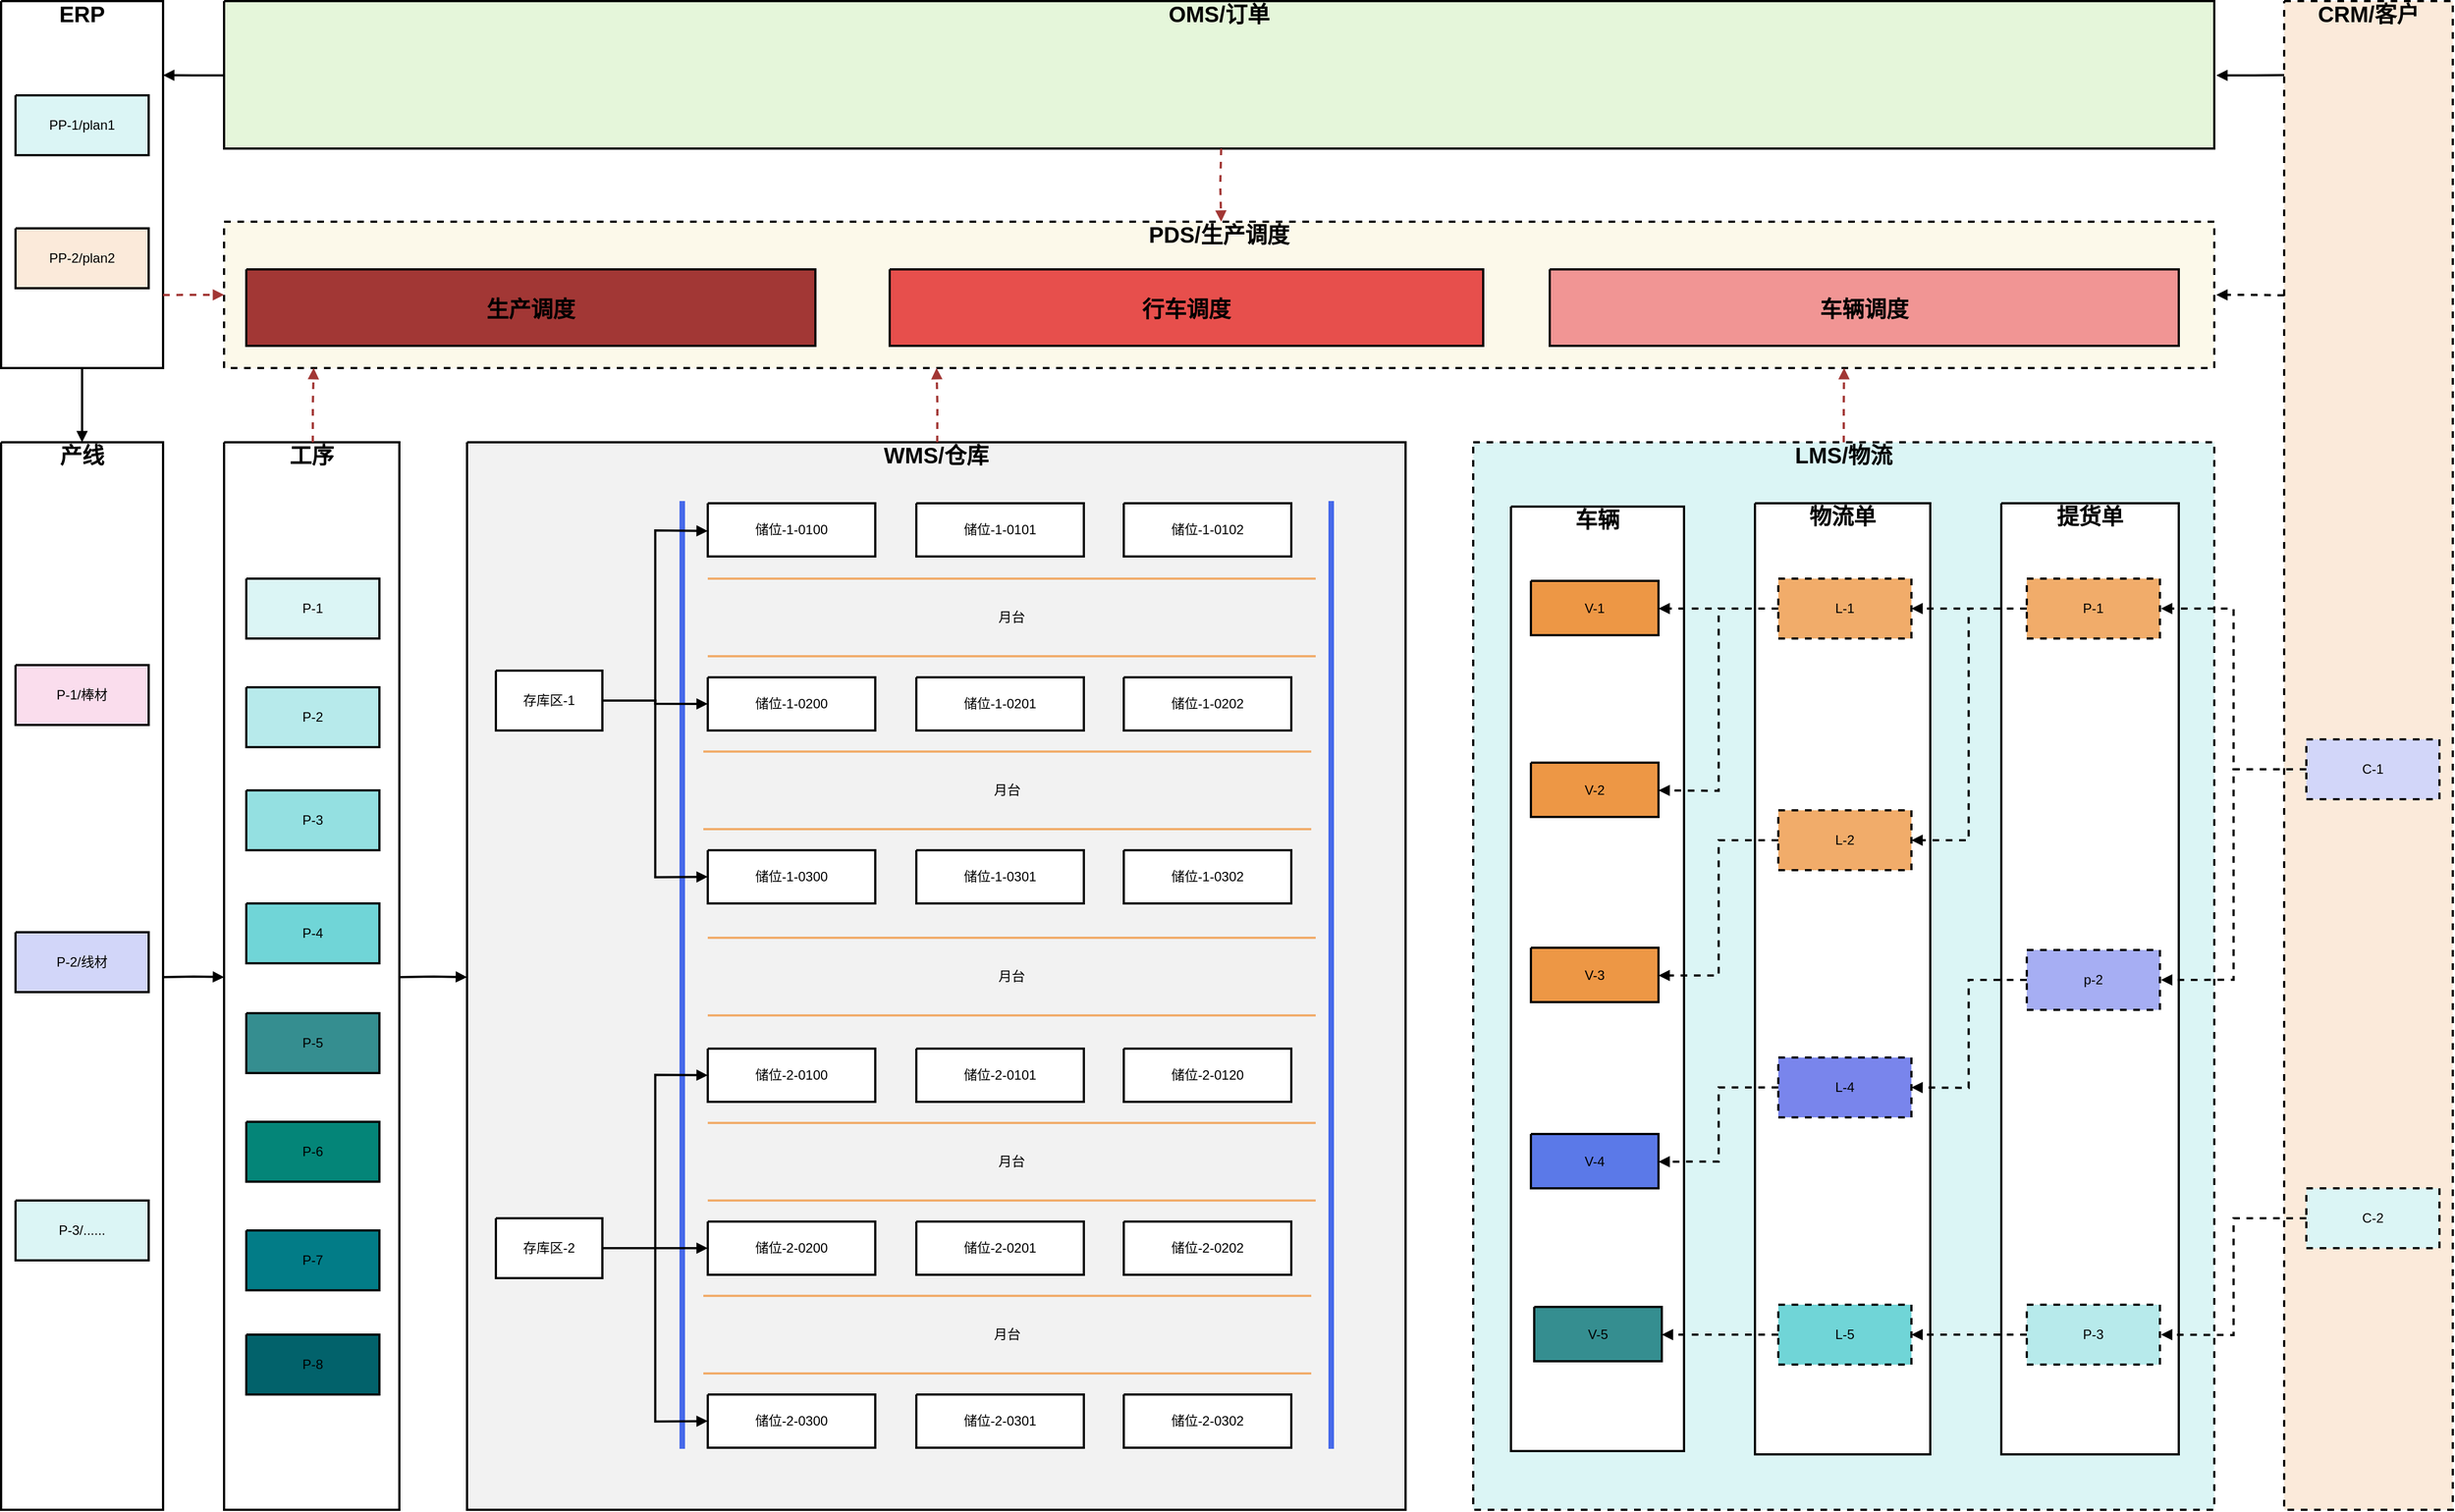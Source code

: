 <mxfile version="23.1.1" type="github">
  <diagram name="画布1" id="TDhVP3GFn4SQc7BDwZFo">
    <mxGraphModel dx="3054" dy="1347" grid="1" gridSize="10" guides="1" tooltips="1" connect="1" arrows="1" fold="1" page="1" pageScale="1" pageWidth="827" pageHeight="1169" math="0" shadow="0">
      <root>
        <mxCell id="0" />
        <mxCell id="1" parent="0" />
        <UserObject label="&lt;div style=&quot;font-size: 1px&quot;&gt;&lt;p style=&quot;text-align:center;margin-left:0;margin-right:0;margin-top:0px;margin-bottom:0px;text-indent:0;vertical-align:top;direction:ltr;&quot;&gt;&lt;font style=&quot;font-size:20px;font-family:0;color:#000000;direction:ltr;letter-spacing:0px;line-height:120%;opacity:1&quot;&gt;&lt;b&gt;WMS/仓库&lt;/b&gt;&lt;/font&gt;&lt;/p&gt;&lt;/div&gt;" tags="Background" id="cUTPlTc6UzrfYHsQBNki-1">
          <mxCell style="verticalAlign=top;align=center;overflow=width;vsdxID=1;fillColor=#f2f2f2;gradientColor=none;shape=stencil(nZBRDoQgDERP03+WHsHFe5iISyOCQdT19kIaIxq//Jtp3zTpAFaTaUYNUkwx+F6v1EYD+AUpyRkdKCYFqACrzgf9C352LfuxyWRWg1/yhT/nRE5IsZWuZtCSK8CPeI0e/hF+jV7AJM4PO7KWCyr390bSiNtEtQM=);strokeColor=#000000;strokeWidth=2;spacingTop=-3;spacingBottom=-3;spacingLeft=-3;spacingRight=-3;points=[];labelBackgroundColor=none;rounded=0;html=1;whiteSpace=wrap;" vertex="1" parent="1">
            <mxGeometry x="511" y="728" width="846" height="963" as="geometry" />
          </mxCell>
        </UserObject>
        <UserObject label="&lt;div style=&quot;font-size: 1px&quot;&gt;&lt;p style=&quot;text-align:center;margin-left:0;margin-right:0;margin-top:0px;margin-bottom:0px;text-indent:0;vertical-align:middle;direction:ltr;&quot;&gt;&lt;font style=&quot;font-size:12px;font-family:0;color:#000000;direction:ltr;letter-spacing:0px;line-height:120%;opacity:1&quot;&gt;月台&lt;/font&gt;&lt;/p&gt;&lt;/div&gt;" tags="Background" id="cUTPlTc6UzrfYHsQBNki-2">
          <mxCell style="verticalAlign=middle;align=center;overflow=width;vsdxID=2;fillColor=#f1ac6a;gradientColor=none;shape=stencil(UzV2Ls5ILEhVNTIoLinKz04tz0wpyVA1dlE1MsrMy0gtyiwBslSNXVWNndPyi1LTi/JL81Ig/IJEkEoQKze/DGRCBUSfAUiHkUElMs8NojAnMw9JoaEB0UrxKMRnOcwGoqzHq5haSoEMRLilZebkQIIdWR49nIFCkDgydgUA);strokeColor=#f1ac6a;strokeWidth=2;spacingTop=-3;spacingBottom=-3;spacingLeft=-3;spacingRight=-3;points=[];labelBackgroundColor=none;rounded=0;html=1;whiteSpace=wrap;" vertex="1" parent="1">
            <mxGeometry x="728" y="1175" width="548" height="70" as="geometry" />
          </mxCell>
        </UserObject>
        <UserObject label="" tags="Background" id="cUTPlTc6UzrfYHsQBNki-3">
          <mxCell style="vsdxID=3;fillColor=none;gradientColor=none;shape=stencil(nZBLDoAgDERP0z3SIyjewwSURgUD+Lu9EGI0xhW7ec2bLgaw9rpbFHDmg7Oj2kkGDdgA52S0chRiAhSAdW+dGpxdjcy8dMlMabZb+nDkHksNzs43tVmcyLzEihWrN//KxWqZGMMzRYTvTvGUN0ZxAQ==);strokeColor=none;strokeWidth=0;spacingTop=-3;spacingBottom=-3;spacingLeft=-3;spacingRight=-3;points=[];labelBackgroundColor=none;rounded=0;html=1;whiteSpace=wrap;" vertex="1" parent="1">
            <mxGeometry x="728" y="1175" width="548" height="70" as="geometry" />
          </mxCell>
        </UserObject>
        <UserObject label="&lt;div style=&quot;font-size: 1px&quot;&gt;&lt;p style=&quot;text-align:center;margin-left:0;margin-right:0;margin-top:0px;margin-bottom:0px;text-indent:0;vertical-align:top;direction:ltr;&quot;&gt;&lt;font style=&quot;font-size:20px;font-family:0;color:#000000;direction:ltr;letter-spacing:0px;line-height:120%;opacity:1&quot;&gt;&lt;b&gt;CRM/客户&lt;/b&gt;&lt;/font&gt;&lt;/p&gt;&lt;/div&gt;" tags="Background" id="cUTPlTc6UzrfYHsQBNki-4">
          <mxCell style="verticalAlign=top;align=center;overflow=width;vsdxID=4;fillColor=#fbeada;gradientColor=none;shape=stencil(nZBRDoQgDERP03+WHsHFe5iISyOCQdT19kIaIxq//Jtp3zTpAFaTaUYNUkwx+F6v1EYD+AUpyRkdKCYFqACrzgf9C352LfuxyWRWg1/yhT/nRE5IsZWuZtCSK8CPeI0e/hF+jV7AJM4PO7KWCyr390bSiNtEtQM=);dashed=1;strokeColor=#000000;strokeWidth=2;spacingTop=-3;spacingBottom=-3;spacingLeft=-3;spacingRight=-3;points=[];labelBackgroundColor=none;rounded=0;html=1;whiteSpace=wrap;" vertex="1" parent="1">
            <mxGeometry x="2149" y="330" width="152" height="1361" as="geometry" />
          </mxCell>
        </UserObject>
        <UserObject label="&lt;div style=&quot;font-size: 1px&quot;&gt;&lt;p style=&quot;text-align:center;margin-left:0;margin-right:0;margin-top:0px;margin-bottom:0px;text-indent:0;vertical-align:top;direction:ltr;&quot;&gt;&lt;font style=&quot;font-size:20px;font-family:0;color:#000000;direction:ltr;letter-spacing:0px;line-height:120%;opacity:1&quot;&gt;&lt;b&gt;LMS/物流&lt;/b&gt;&lt;/font&gt;&lt;/p&gt;&lt;/div&gt;" tags="Background" id="cUTPlTc6UzrfYHsQBNki-5">
          <mxCell style="verticalAlign=top;align=center;overflow=width;vsdxID=5;fillColor=#dbf5f5;gradientColor=none;shape=stencil(nZBRDoQgDERP03+WHsHFe5iISyOCQdT19kIaIxq//Jtp3zTpAFaTaUYNUkwx+F6v1EYD+AUpyRkdKCYFqACrzgf9C352LfuxyWRWg1/yhT/nRE5IsZWuZtCSK8CPeI0e/hF+jV7AJM4PO7KWCyr390bSiNtEtQM=);dashed=1;strokeColor=#000000;strokeWidth=2;spacingTop=-3;spacingBottom=-3;spacingLeft=-3;spacingRight=-3;points=[];labelBackgroundColor=none;rounded=0;html=1;whiteSpace=wrap;" vertex="1" parent="1">
            <mxGeometry x="1418" y="728" width="668" height="963" as="geometry" />
          </mxCell>
        </UserObject>
        <UserObject label="&lt;div style=&quot;font-size: 1px&quot;&gt;&lt;p style=&quot;text-align:center;margin-left:0;margin-right:0;margin-top:0px;margin-bottom:0px;text-indent:0;vertical-align:top;direction:ltr;&quot;&gt;&lt;font style=&quot;font-size:20px;font-family:0;color:#000000;direction:ltr;letter-spacing:0px;line-height:120%;opacity:1&quot;&gt;&lt;b&gt;车辆&lt;/b&gt;&lt;/font&gt;&lt;/p&gt;&lt;/div&gt;" tags="Background" id="cUTPlTc6UzrfYHsQBNki-6">
          <mxCell style="verticalAlign=top;align=center;overflow=width;vsdxID=6;fillColor=#FFFFFF;gradientColor=none;shape=stencil(nZBRDoQgDERP03+WHsHFe5iISyOCQdT19kIaIxq//Jtp3zTpAFaTaUYNUkwx+F6v1EYD+AUpyRkdKCYFqACrzgf9C352LfuxyWRWg1/yhT/nRE5IsZWuZtCSK8CPeI0e/hF+jV7AJM4PO7KWCyr390bSiNtEtQM=);strokeColor=#000000;strokeWidth=2;spacingTop=-3;spacingBottom=-3;spacingLeft=-3;spacingRight=-3;points=[];labelBackgroundColor=none;rounded=0;html=1;whiteSpace=wrap;" vertex="1" parent="1">
            <mxGeometry x="1452" y="786" width="156" height="852" as="geometry" />
          </mxCell>
        </UserObject>
        <UserObject label="" tags="Background" id="cUTPlTc6UzrfYHsQBNki-7">
          <mxCell style="vsdxID=7;rotation=90;fillColor=#FFFFFF;gradientColor=none;shape=stencil(UzV2Ls5ILEhVNTIoLinKz04tz0wpyVA1dlE1MsrMy0gtyiwBslSNXVWNndPyi1LTi/JL81Ig/IJEkEoQKze/DGRCBUSfAUiHkUElMs8NojAnMw9JoaEB0UrxKMRnOcwGoqzHq5haSoEMRLilZebkQIIdWR49nIFCkDgydgUA);strokeColor=#4669ea;strokeWidth=5;spacingTop=-3;spacingBottom=-3;spacingLeft=-3;spacingRight=-3;points=[];labelBackgroundColor=none;rounded=0;html=1;whiteSpace=wrap;" vertex="1" parent="1">
            <mxGeometry x="570" y="916" width="855" height="585" as="geometry" />
          </mxCell>
        </UserObject>
        <UserObject label="" tags="Background" id="cUTPlTc6UzrfYHsQBNki-8">
          <mxCell style="vsdxID=8;rotation=90;fillColor=none;gradientColor=none;shape=stencil(nZBLDoAgDERP0z3SIyjewwSURgUD+Lu9EGI0xhW7ec2bLgaw9rpbFHDmg7Oj2kkGDdgA52S0chRiAhSAdW+dGpxdjcy8dMlMabZb+nDkHksNzs43tVmcyLzEihWrN//KxWqZGMMzRYTvTvGUN0ZxAQ==);strokeColor=none;strokeWidth=0;spacingTop=-3;spacingBottom=-3;spacingLeft=-3;spacingRight=-3;points=[];labelBackgroundColor=none;rounded=0;html=1;whiteSpace=wrap;" vertex="1" parent="1">
            <mxGeometry x="570" y="916" width="855" height="585" as="geometry" />
          </mxCell>
        </UserObject>
        <UserObject label="&lt;div style=&quot;font-size: 1px&quot;&gt;&lt;p style=&quot;text-align:center;margin-left:0;margin-right:0;margin-top:0px;margin-bottom:0px;text-indent:0;vertical-align:top;direction:ltr;&quot;&gt;&lt;font style=&quot;font-size:20px;font-family:0;color:#000000;direction:ltr;letter-spacing:0px;line-height:120%;opacity:1&quot;&gt;&lt;b&gt;ERP&lt;/b&gt;&lt;/font&gt;&lt;/p&gt;&lt;/div&gt;" tags="Background" id="cUTPlTc6UzrfYHsQBNki-9">
          <mxCell style="verticalAlign=top;align=center;overflow=width;vsdxID=9;fillColor=#FFFFFF;gradientColor=none;shape=stencil(nZBRDoQgDERP03+WHsHFe5iISyOCQdT19kIaIxq//Jtp3zTpAFaTaUYNUkwx+F6v1EYD+AUpyRkdKCYFqACrzgf9C352LfuxyWRWg1/yhT/nRE5IsZWuZtCSK8CPeI0e/hF+jV7AJM4PO7KWCyr390bSiNtEtQM=);strokeColor=#000000;strokeWidth=2;spacingTop=-3;spacingBottom=-3;spacingLeft=-3;spacingRight=-3;points=[];labelBackgroundColor=none;rounded=0;html=1;whiteSpace=wrap;" vertex="1" parent="1">
            <mxGeometry x="91" y="330" width="146" height="331" as="geometry" />
          </mxCell>
        </UserObject>
        <UserObject label="&lt;div style=&quot;font-size: 1px&quot;&gt;&lt;p style=&quot;text-align:center;margin-left:0;margin-right:0;margin-top:0px;margin-bottom:0px;text-indent:0;vertical-align:top;direction:ltr;&quot;&gt;&lt;font style=&quot;font-size:20px;font-family:0;color:#000000;direction:ltr;letter-spacing:0px;line-height:120%;opacity:1&quot;&gt;&lt;b&gt;产线&lt;/b&gt;&lt;/font&gt;&lt;/p&gt;&lt;/div&gt;" tags="Background" id="cUTPlTc6UzrfYHsQBNki-10">
          <mxCell style="verticalAlign=top;align=center;overflow=width;vsdxID=10;fillColor=#FFFFFF;gradientColor=none;shape=stencil(nZBRDoQgDERP03+WHsHFe5iISyOCQdT19kIaIxq//Jtp3zTpAFaTaUYNUkwx+F6v1EYD+AUpyRkdKCYFqACrzgf9C352LfuxyWRWg1/yhT/nRE5IsZWuZtCSK8CPeI0e/hF+jV7AJM4PO7KWCyr390bSiNtEtQM=);strokeColor=#000000;strokeWidth=2;spacingTop=-3;spacingBottom=-3;spacingLeft=-3;spacingRight=-3;points=[];labelBackgroundColor=none;rounded=0;html=1;whiteSpace=wrap;" vertex="1" parent="1">
            <mxGeometry x="91" y="728" width="146" height="963" as="geometry" />
          </mxCell>
        </UserObject>
        <UserObject label="&lt;div style=&quot;font-size: 1px&quot;&gt;&lt;p style=&quot;text-align:center;margin-left:0;margin-right:0;margin-top:0px;margin-bottom:0px;text-indent:0;vertical-align:top;direction:ltr;&quot;&gt;&lt;font style=&quot;font-size:20px;font-family:0;color:#000000;direction:ltr;letter-spacing:0px;line-height:120%;opacity:1&quot;&gt;&lt;b&gt;工序&lt;/b&gt;&lt;/font&gt;&lt;/p&gt;&lt;/div&gt;" tags="Background" id="cUTPlTc6UzrfYHsQBNki-11">
          <mxCell style="verticalAlign=top;align=center;overflow=width;vsdxID=11;fillColor=#FFFFFF;gradientColor=none;shape=stencil(nZBRDoQgDERP03+WHsHFe5iISyOCQdT19kIaIxq//Jtp3zTpAFaTaUYNUkwx+F6v1EYD+AUpyRkdKCYFqACrzgf9C352LfuxyWRWg1/yhT/nRE5IsZWuZtCSK8CPeI0e/hF+jV7AJM4PO7KWCyr390bSiNtEtQM=);strokeColor=#000000;strokeWidth=2;spacingTop=-3;spacingBottom=-3;spacingLeft=-3;spacingRight=-3;points=[];labelBackgroundColor=none;rounded=0;html=1;whiteSpace=wrap;" vertex="1" parent="1">
            <mxGeometry x="292" y="728" width="158" height="963" as="geometry" />
          </mxCell>
        </UserObject>
        <UserObject label="&lt;div style=&quot;font-size: 1px&quot;&gt;&lt;p style=&quot;text-align:center;margin-left:0;margin-right:0;margin-top:0px;margin-bottom:0px;text-indent:0;vertical-align:middle;direction:ltr;&quot;&gt;&lt;font style=&quot;font-size:12px;font-family:0;color:#000000;direction:ltr;letter-spacing:0px;line-height:120%;opacity:1&quot;&gt;存库区-1&lt;/font&gt;&lt;/p&gt;&lt;/div&gt;" tags="Background" id="cUTPlTc6UzrfYHsQBNki-12">
          <mxCell style="verticalAlign=middle;align=center;overflow=width;vsdxID=12;fillColor=#FFFFFF;gradientColor=none;shape=stencil(nZBRDoQgDERP03+WHsHFe5iISyOCQdT19kIaIxq//Jtp3zTpAFaTaUYNUkwx+F6v1EYD+AUpyRkdKCYFqACrzgf9C352LfuxyWRWg1/yhT/nRE5IsZWuZtCSK8CPeI0e/hF+jV7AJM4PO7KWCyr390bSiNtEtQM=);strokeColor=#000000;strokeWidth=2;spacingTop=-3;spacingBottom=-3;spacingLeft=-3;spacingRight=-3;points=[];labelBackgroundColor=none;rounded=0;html=1;whiteSpace=wrap;" vertex="1" parent="1">
            <mxGeometry x="537" y="934" width="96" height="54" as="geometry" />
          </mxCell>
        </UserObject>
        <UserObject label="&lt;div style=&quot;font-size: 1px&quot;&gt;&lt;p style=&quot;text-align:center;margin-left:0;margin-right:0;margin-top:0px;margin-bottom:0px;text-indent:0;vertical-align:top;direction:ltr;&quot;&gt;&lt;font style=&quot;font-size:20px;font-family:0;color:#000000;direction:ltr;letter-spacing:0px;line-height:120%;opacity:1&quot;&gt;&lt;b&gt;提货单&lt;/b&gt;&lt;/font&gt;&lt;/p&gt;&lt;/div&gt;" tags="Background" id="cUTPlTc6UzrfYHsQBNki-13">
          <mxCell style="verticalAlign=top;align=center;overflow=width;vsdxID=13;fillColor=#FFFFFF;gradientColor=none;shape=stencil(nZBRDoQgDERP03+WHsHFe5iISyOCQdT19kIaIxq//Jtp3zTpAFaTaUYNUkwx+F6v1EYD+AUpyRkdKCYFqACrzgf9C352LfuxyWRWg1/yhT/nRE5IsZWuZtCSK8CPeI0e/hF+jV7AJM4PO7KWCyr390bSiNtEtQM=);strokeColor=#000000;strokeWidth=2;spacingTop=-3;spacingBottom=-3;spacingLeft=-3;spacingRight=-3;points=[];labelBackgroundColor=none;rounded=0;html=1;whiteSpace=wrap;" vertex="1" parent="1">
            <mxGeometry x="1894" y="783" width="160" height="858" as="geometry" />
          </mxCell>
        </UserObject>
        <UserObject label="&lt;div style=&quot;font-size: 1px&quot;&gt;&lt;p style=&quot;text-align:center;margin-left:0;margin-right:0;margin-top:0px;margin-bottom:0px;text-indent:0;vertical-align:top;direction:ltr;&quot;&gt;&lt;font style=&quot;font-size:20px;font-family:0;color:#000000;direction:ltr;letter-spacing:0px;line-height:120%;opacity:1&quot;&gt;&lt;b&gt;OMS/订单&lt;/b&gt;&lt;/font&gt;&lt;/p&gt;&lt;/div&gt;" tags="Background" id="cUTPlTc6UzrfYHsQBNki-14">
          <mxCell style="verticalAlign=top;align=center;overflow=width;vsdxID=14;fillColor=#e5f6da;gradientColor=none;shape=stencil(nZBRDoQgDERP03+WHsHFe5iISyOCQdT19kIaIxq//Jtp3zTpAFaTaUYNUkwx+F6v1EYD+AUpyRkdKCYFqACrzgf9C352LfuxyWRWg1/yhT/nRE5IsZWuZtCSK8CPeI0e/hF+jV7AJM4PO7KWCyr390bSiNtEtQM=);strokeColor=#000000;strokeWidth=2;spacingTop=-3;spacingBottom=-3;spacingLeft=-3;spacingRight=-3;points=[];labelBackgroundColor=none;rounded=0;html=1;whiteSpace=wrap;" vertex="1" parent="1">
            <mxGeometry x="292" y="330" width="1794" height="133" as="geometry" />
          </mxCell>
        </UserObject>
        <UserObject label="&lt;div style=&quot;font-size: 1px&quot;&gt;&lt;p style=&quot;text-align:center;margin-left:0;margin-right:0;margin-top:0px;margin-bottom:0px;text-indent:0;vertical-align:top;direction:ltr;&quot;&gt;&lt;font style=&quot;font-size:20px;font-family:0;color:#000000;direction:ltr;letter-spacing:0px;line-height:120%;opacity:1&quot;&gt;&lt;b&gt;物流单&lt;/b&gt;&lt;/font&gt;&lt;/p&gt;&lt;/div&gt;" tags="Background" id="cUTPlTc6UzrfYHsQBNki-15">
          <mxCell style="verticalAlign=top;align=center;overflow=width;vsdxID=15;fillColor=#FFFFFF;gradientColor=none;shape=stencil(nZBRDoQgDERP03+WHsHFe5iISyOCQdT19kIaIxq//Jtp3zTpAFaTaUYNUkwx+F6v1EYD+AUpyRkdKCYFqACrzgf9C352LfuxyWRWg1/yhT/nRE5IsZWuZtCSK8CPeI0e/hF+jV7AJM4PO7KWCyr390bSiNtEtQM=);strokeColor=#000000;strokeWidth=2;spacingTop=-3;spacingBottom=-3;spacingLeft=-3;spacingRight=-3;points=[];labelBackgroundColor=none;rounded=0;html=1;whiteSpace=wrap;" vertex="1" parent="1">
            <mxGeometry x="1672" y="783" width="158" height="858" as="geometry" />
          </mxCell>
        </UserObject>
        <UserObject label="&lt;div style=&quot;font-size: 1px&quot;&gt;&lt;p style=&quot;text-align:center;margin-left:0;margin-right:0;margin-top:0px;margin-bottom:0px;text-indent:0;vertical-align:middle;direction:ltr;&quot;&gt;&lt;font style=&quot;font-size:12px;font-family:0;color:#000000;direction:ltr;letter-spacing:0px;line-height:120%;opacity:1&quot;&gt;V-1&lt;/font&gt;&lt;/p&gt;&lt;/div&gt;" tags="Background" id="cUTPlTc6UzrfYHsQBNki-16">
          <mxCell style="verticalAlign=middle;align=center;overflow=width;vsdxID=16;fillColor=#ed9745;gradientColor=none;shape=stencil(nZBRDoQgDERP03+WHsHFe5iISyOCQdT19kIaIxq//Jtp3zTpAFaTaUYNUkwx+F6v1EYD+AUpyRkdKCYFqACrzgf9C352LfuxyWRWg1/yhT/nRE5IsZWuZtCSK8CPeI0e/hF+jV7AJM4PO7KWCyr390bSiNtEtQM=);strokeColor=#000000;strokeWidth=2;spacingTop=-3;spacingBottom=-3;spacingLeft=-3;spacingRight=-3;points=[];labelBackgroundColor=none;rounded=0;html=1;whiteSpace=wrap;" vertex="1" parent="1">
            <mxGeometry x="1470" y="853" width="115" height="49" as="geometry" />
          </mxCell>
        </UserObject>
        <UserObject label="&lt;div style=&quot;font-size: 1px&quot;&gt;&lt;p style=&quot;text-align:center;margin-left:0;margin-right:0;margin-top:0px;margin-bottom:0px;text-indent:0;vertical-align:middle;direction:ltr;&quot;&gt;&lt;font style=&quot;font-size:12px;font-family:0;color:#000000;direction:ltr;letter-spacing:0px;line-height:120%;opacity:1&quot;&gt;V-2&lt;/font&gt;&lt;/p&gt;&lt;/div&gt;" tags="Background" id="cUTPlTc6UzrfYHsQBNki-17">
          <mxCell style="verticalAlign=middle;align=center;overflow=width;vsdxID=17;fillColor=#ed9745;gradientColor=none;shape=stencil(nZBRDoQgDERP03+WHsHFe5iISyOCQdT19kIaIxq//Jtp3zTpAFaTaUYNUkwx+F6v1EYD+AUpyRkdKCYFqACrzgf9C352LfuxyWRWg1/yhT/nRE5IsZWuZtCSK8CPeI0e/hF+jV7AJM4PO7KWCyr390bSiNtEtQM=);strokeColor=#000000;strokeWidth=2;spacingTop=-3;spacingBottom=-3;spacingLeft=-3;spacingRight=-3;points=[];labelBackgroundColor=none;rounded=0;html=1;whiteSpace=wrap;" vertex="1" parent="1">
            <mxGeometry x="1470" y="1017" width="115" height="49" as="geometry" />
          </mxCell>
        </UserObject>
        <UserObject label="&lt;div style=&quot;font-size: 1px&quot;&gt;&lt;p style=&quot;text-align:center;margin-left:0;margin-right:0;margin-top:0px;margin-bottom:0px;text-indent:0;vertical-align:middle;direction:ltr;&quot;&gt;&lt;font style=&quot;font-size:12px;font-family:0;color:#000000;direction:ltr;letter-spacing:0px;line-height:120%;opacity:1&quot;&gt;V-5&lt;/font&gt;&lt;/p&gt;&lt;/div&gt;" tags="Background" id="cUTPlTc6UzrfYHsQBNki-18">
          <mxCell style="verticalAlign=middle;align=center;overflow=width;vsdxID=18;fillColor=#358e90;gradientColor=none;shape=stencil(nZBRDoQgDERP03+WHsHFe5iISyOCQdT19kIaIxq//Jtp3zTpAFaTaUYNUkwx+F6v1EYD+AUpyRkdKCYFqACrzgf9C352LfuxyWRWg1/yhT/nRE5IsZWuZtCSK8CPeI0e/hF+jV7AJM4PO7KWCyr390bSiNtEtQM=);strokeColor=#000000;strokeWidth=2;spacingTop=-3;spacingBottom=-3;spacingLeft=-3;spacingRight=-3;points=[];labelBackgroundColor=none;rounded=0;html=1;whiteSpace=wrap;" vertex="1" parent="1">
            <mxGeometry x="1473" y="1508" width="115" height="49" as="geometry" />
          </mxCell>
        </UserObject>
        <UserObject label="&lt;div style=&quot;font-size: 1px&quot;&gt;&lt;p style=&quot;text-align:center;margin-left:0;margin-right:0;margin-top:0px;margin-bottom:0px;text-indent:0;vertical-align:middle;direction:ltr;&quot;&gt;&lt;font style=&quot;font-size:12px;font-family:0;color:#000000;direction:ltr;letter-spacing:0px;line-height:120%;opacity:1&quot;&gt;储位-1-0100&lt;/font&gt;&lt;/p&gt;&lt;/div&gt;" tags="Background" id="cUTPlTc6UzrfYHsQBNki-19">
          <mxCell style="verticalAlign=middle;align=center;overflow=width;vsdxID=19;fillColor=#FFFFFF;gradientColor=none;shape=stencil(nZBRDoQgDERP03+WHsHFe5iISyOCQdT19kIaIxq//Jtp3zTpAFaTaUYNUkwx+F6v1EYD+AUpyRkdKCYFqACrzgf9C352LfuxyWRWg1/yhT/nRE5IsZWuZtCSK8CPeI0e/hF+jV7AJM4PO7KWCyr390bSiNtEtQM=);strokeColor=#000000;strokeWidth=2;spacingTop=-3;spacingBottom=-3;spacingLeft=-3;spacingRight=-3;points=[];labelBackgroundColor=none;rounded=0;html=1;whiteSpace=wrap;" vertex="1" parent="1">
            <mxGeometry x="728" y="783" width="151" height="48" as="geometry" />
          </mxCell>
        </UserObject>
        <UserObject label="&lt;div style=&quot;font-size: 1px&quot;&gt;&lt;p style=&quot;text-align:center;margin-left:0;margin-right:0;margin-top:0px;margin-bottom:0px;text-indent:0;vertical-align:middle;direction:ltr;&quot;&gt;&lt;font style=&quot;font-size:12px;font-family:0;color:#000000;direction:ltr;letter-spacing:0px;line-height:120%;opacity:1&quot;&gt;储位-1-0200&lt;/font&gt;&lt;/p&gt;&lt;/div&gt;" tags="Background" id="cUTPlTc6UzrfYHsQBNki-20">
          <mxCell style="verticalAlign=middle;align=center;overflow=width;vsdxID=20;fillColor=#FFFFFF;gradientColor=none;shape=stencil(nZBRDoQgDERP03+WHsHFe5iISyOCQdT19kIaIxq//Jtp3zTpAFaTaUYNUkwx+F6v1EYD+AUpyRkdKCYFqACrzgf9C352LfuxyWRWg1/yhT/nRE5IsZWuZtCSK8CPeI0e/hF+jV7AJM4PO7KWCyr390bSiNtEtQM=);strokeColor=#000000;strokeWidth=2;spacingTop=-3;spacingBottom=-3;spacingLeft=-3;spacingRight=-3;points=[];labelBackgroundColor=none;rounded=0;html=1;whiteSpace=wrap;" vertex="1" parent="1">
            <mxGeometry x="728" y="940" width="151" height="48" as="geometry" />
          </mxCell>
        </UserObject>
        <UserObject label="&lt;div style=&quot;font-size: 1px&quot;&gt;&lt;p style=&quot;text-align:center;margin-left:0;margin-right:0;margin-top:0px;margin-bottom:0px;text-indent:0;vertical-align:middle;direction:ltr;&quot;&gt;&lt;font style=&quot;font-size:12px;font-family:0;color:#000000;direction:ltr;letter-spacing:0px;line-height:120%;opacity:1&quot;&gt;储位-1-0300&lt;/font&gt;&lt;/p&gt;&lt;/div&gt;" tags="Background" id="cUTPlTc6UzrfYHsQBNki-21">
          <mxCell style="verticalAlign=middle;align=center;overflow=width;vsdxID=21;fillColor=#FFFFFF;gradientColor=none;shape=stencil(nZBRDoQgDERP03+WHsHFe5iISyOCQdT19kIaIxq//Jtp3zTpAFaTaUYNUkwx+F6v1EYD+AUpyRkdKCYFqACrzgf9C352LfuxyWRWg1/yhT/nRE5IsZWuZtCSK8CPeI0e/hF+jV7AJM4PO7KWCyr390bSiNtEtQM=);strokeColor=#000000;strokeWidth=2;spacingTop=-3;spacingBottom=-3;spacingLeft=-3;spacingRight=-3;points=[];labelBackgroundColor=none;rounded=0;html=1;whiteSpace=wrap;" vertex="1" parent="1">
            <mxGeometry x="728" y="1096" width="151" height="48" as="geometry" />
          </mxCell>
        </UserObject>
        <UserObject label="&lt;div style=&quot;font-size: 1px&quot;&gt;&lt;p style=&quot;text-align:center;margin-left:0;margin-right:0;margin-top:0px;margin-bottom:0px;text-indent:0;vertical-align:middle;direction:ltr;&quot;&gt;&lt;font style=&quot;font-size:12px;font-family:0;color:#000000;direction:ltr;letter-spacing:0px;line-height:120%;opacity:1&quot;&gt;月台&lt;/font&gt;&lt;/p&gt;&lt;/div&gt;" tags="Background" id="cUTPlTc6UzrfYHsQBNki-22">
          <mxCell style="verticalAlign=middle;align=center;overflow=width;vsdxID=22;fillColor=#e9d66f;gradientColor=none;shape=stencil(UzV2Ls5ILEhVNTIoLinKz04tz0wpyVA1dlE1MsrMy0gtyiwBslSNXVWNndPyi1LTi/JL81Ig/IJEkEoQKze/DGRCBUSfAUiHkUElMs8NojAnMw9JoaEB0UrxKMRnOcwGoqzHq5haSoEMRLilZebkQIIdWR49nIFCkDgydgUA);strokeColor=#f1ac6a;strokeWidth=2;spacingTop=-3;spacingBottom=-3;spacingLeft=-3;spacingRight=-3;points=[];labelBackgroundColor=none;rounded=0;html=1;whiteSpace=wrap;" vertex="1" parent="1">
            <mxGeometry x="728" y="851" width="548" height="70" as="geometry" />
          </mxCell>
        </UserObject>
        <UserObject label="" tags="Background" id="cUTPlTc6UzrfYHsQBNki-23">
          <mxCell style="vsdxID=23;fillColor=none;gradientColor=none;shape=stencil(nZBLDoAgDERP0z3SIyjewwSURgUD+Lu9EGI0xhW7ec2bLgaw9rpbFHDmg7Oj2kkGDdgA52S0chRiAhSAdW+dGpxdjcy8dMlMabZb+nDkHksNzs43tVmcyLzEihWrN//KxWqZGMMzRYTvTvGUN0ZxAQ==);strokeColor=none;strokeWidth=0;spacingTop=-3;spacingBottom=-3;spacingLeft=-3;spacingRight=-3;points=[];labelBackgroundColor=none;rounded=0;html=1;whiteSpace=wrap;" vertex="1" parent="1">
            <mxGeometry x="728" y="851" width="548" height="70" as="geometry" />
          </mxCell>
        </UserObject>
        <UserObject label="&lt;div style=&quot;font-size: 1px&quot;&gt;&lt;p style=&quot;text-align:center;margin-left:0;margin-right:0;margin-top:0px;margin-bottom:0px;text-indent:0;vertical-align:middle;direction:ltr;&quot;&gt;&lt;font style=&quot;font-size:12px;font-family:0;color:#000000;direction:ltr;letter-spacing:0px;line-height:120%;opacity:1&quot;&gt;月台&lt;/font&gt;&lt;/p&gt;&lt;/div&gt;" tags="Background" id="cUTPlTc6UzrfYHsQBNki-24">
          <mxCell style="verticalAlign=middle;align=center;overflow=width;vsdxID=24;fillColor=#f1ac6a;gradientColor=none;shape=stencil(UzV2Ls5ILEhVNTIoLinKz04tz0wpyVA1dlE1MsrMy0gtyiwBslSNXVWNndPyi1LTi/JL81Ig/IJEkEoQKze/DGRCBUSfAUiHkUElMs8NojAnMw9JoaEB0UrxKMRnOcwGoqzHq5haSoEMRLilZebkQIIdWR49nIFCkDgydgUA);strokeColor=#f1ac6a;strokeWidth=2;spacingTop=-3;spacingBottom=-3;spacingLeft=-3;spacingRight=-3;points=[];labelBackgroundColor=none;rounded=0;html=1;whiteSpace=wrap;" vertex="1" parent="1">
            <mxGeometry x="724" y="1007" width="548" height="70" as="geometry" />
          </mxCell>
        </UserObject>
        <UserObject label="" tags="Background" id="cUTPlTc6UzrfYHsQBNki-25">
          <mxCell style="vsdxID=25;fillColor=none;gradientColor=none;shape=stencil(nZBLDoAgDERP0z3SIyjewwSURgUD+Lu9EGI0xhW7ec2bLgaw9rpbFHDmg7Oj2kkGDdgA52S0chRiAhSAdW+dGpxdjcy8dMlMabZb+nDkHksNzs43tVmcyLzEihWrN//KxWqZGMMzRYTvTvGUN0ZxAQ==);strokeColor=none;strokeWidth=0;spacingTop=-3;spacingBottom=-3;spacingLeft=-3;spacingRight=-3;points=[];labelBackgroundColor=none;rounded=0;html=1;whiteSpace=wrap;" vertex="1" parent="1">
            <mxGeometry x="724" y="1007" width="548" height="70" as="geometry" />
          </mxCell>
        </UserObject>
        <UserObject label="&lt;div style=&quot;font-size: 1px&quot;&gt;&lt;p style=&quot;text-align:center;margin-left:0;margin-right:0;margin-top:0px;margin-bottom:0px;text-indent:0;vertical-align:middle;direction:ltr;&quot;&gt;&lt;font style=&quot;font-size:12px;font-family:0;color:#000000;direction:ltr;letter-spacing:0px;line-height:120%;opacity:1&quot;&gt;存库区-2&lt;/font&gt;&lt;/p&gt;&lt;/div&gt;" tags="Background" id="cUTPlTc6UzrfYHsQBNki-26">
          <mxCell style="verticalAlign=middle;align=center;overflow=width;vsdxID=26;fillColor=#FFFFFF;gradientColor=none;shape=stencil(nZBRDoQgDERP03+WHsHFe5iISyOCQdT19kIaIxq//Jtp3zTpAFaTaUYNUkwx+F6v1EYD+AUpyRkdKCYFqACrzgf9C352LfuxyWRWg1/yhT/nRE5IsZWuZtCSK8CPeI0e/hF+jV7AJM4PO7KWCyr390bSiNtEtQM=);strokeColor=#000000;strokeWidth=2;spacingTop=-3;spacingBottom=-3;spacingLeft=-3;spacingRight=-3;points=[];labelBackgroundColor=none;rounded=0;html=1;whiteSpace=wrap;" vertex="1" parent="1">
            <mxGeometry x="537" y="1428" width="96" height="54" as="geometry" />
          </mxCell>
        </UserObject>
        <UserObject label="&lt;div style=&quot;font-size: 1px&quot;&gt;&lt;p style=&quot;text-align:center;margin-left:0;margin-right:0;margin-top:0px;margin-bottom:0px;text-indent:0;vertical-align:middle;direction:ltr;&quot;&gt;&lt;font style=&quot;font-size:12px;font-family:0;color:#000000;direction:ltr;letter-spacing:0px;line-height:120%;opacity:1&quot;&gt;储位-2-0100&lt;/font&gt;&lt;/p&gt;&lt;/div&gt;" tags="Background" id="cUTPlTc6UzrfYHsQBNki-27">
          <mxCell style="verticalAlign=middle;align=center;overflow=width;vsdxID=27;fillColor=#FFFFFF;gradientColor=none;shape=stencil(nZBRDoQgDERP03+WHsHFe5iISyOCQdT19kIaIxq//Jtp3zTpAFaTaUYNUkwx+F6v1EYD+AUpyRkdKCYFqACrzgf9C352LfuxyWRWg1/yhT/nRE5IsZWuZtCSK8CPeI0e/hF+jV7AJM4PO7KWCyr390bSiNtEtQM=);strokeColor=#000000;strokeWidth=2;spacingTop=-3;spacingBottom=-3;spacingLeft=-3;spacingRight=-3;points=[];labelBackgroundColor=none;rounded=0;html=1;whiteSpace=wrap;" vertex="1" parent="1">
            <mxGeometry x="728" y="1275" width="151" height="48" as="geometry" />
          </mxCell>
        </UserObject>
        <UserObject label="&lt;div style=&quot;font-size: 1px&quot;&gt;&lt;p style=&quot;text-align:center;margin-left:0;margin-right:0;margin-top:0px;margin-bottom:0px;text-indent:0;vertical-align:middle;direction:ltr;&quot;&gt;&lt;font style=&quot;font-size:12px;font-family:0;color:#000000;direction:ltr;letter-spacing:0px;line-height:120%;opacity:1&quot;&gt;储位-2-0200&lt;/font&gt;&lt;/p&gt;&lt;/div&gt;" tags="Background" id="cUTPlTc6UzrfYHsQBNki-28">
          <mxCell style="verticalAlign=middle;align=center;overflow=width;vsdxID=28;fillColor=#FFFFFF;gradientColor=none;shape=stencil(nZBRDoQgDERP03+WHsHFe5iISyOCQdT19kIaIxq//Jtp3zTpAFaTaUYNUkwx+F6v1EYD+AUpyRkdKCYFqACrzgf9C352LfuxyWRWg1/yhT/nRE5IsZWuZtCSK8CPeI0e/hF+jV7AJM4PO7KWCyr390bSiNtEtQM=);strokeColor=#000000;strokeWidth=2;spacingTop=-3;spacingBottom=-3;spacingLeft=-3;spacingRight=-3;points=[];labelBackgroundColor=none;rounded=0;html=1;whiteSpace=wrap;" vertex="1" parent="1">
            <mxGeometry x="728" y="1431" width="151" height="48" as="geometry" />
          </mxCell>
        </UserObject>
        <UserObject label="&lt;div style=&quot;font-size: 1px&quot;&gt;&lt;p style=&quot;text-align:center;margin-left:0;margin-right:0;margin-top:0px;margin-bottom:0px;text-indent:0;vertical-align:middle;direction:ltr;&quot;&gt;&lt;font style=&quot;font-size:12px;font-family:0;color:#000000;direction:ltr;letter-spacing:0px;line-height:120%;opacity:1&quot;&gt;储位-2-0300&lt;/font&gt;&lt;/p&gt;&lt;/div&gt;" tags="Background" id="cUTPlTc6UzrfYHsQBNki-29">
          <mxCell style="verticalAlign=middle;align=center;overflow=width;vsdxID=29;fillColor=#FFFFFF;gradientColor=none;shape=stencil(nZBRDoQgDERP03+WHsHFe5iISyOCQdT19kIaIxq//Jtp3zTpAFaTaUYNUkwx+F6v1EYD+AUpyRkdKCYFqACrzgf9C352LfuxyWRWg1/yhT/nRE5IsZWuZtCSK8CPeI0e/hF+jV7AJM4PO7KWCyr390bSiNtEtQM=);strokeColor=#000000;strokeWidth=2;spacingTop=-3;spacingBottom=-3;spacingLeft=-3;spacingRight=-3;points=[];labelBackgroundColor=none;rounded=0;html=1;whiteSpace=wrap;" vertex="1" parent="1">
            <mxGeometry x="728" y="1587" width="151" height="48" as="geometry" />
          </mxCell>
        </UserObject>
        <UserObject label="&lt;div style=&quot;font-size: 1px&quot;&gt;&lt;p style=&quot;text-align:center;margin-left:0;margin-right:0;margin-top:0px;margin-bottom:0px;text-indent:0;vertical-align:middle;direction:ltr;&quot;&gt;&lt;font style=&quot;font-size:12px;font-family:0;color:#000000;direction:ltr;letter-spacing:0px;line-height:120%;opacity:1&quot;&gt;月台&lt;/font&gt;&lt;/p&gt;&lt;/div&gt;" tags="Background" id="cUTPlTc6UzrfYHsQBNki-30">
          <mxCell style="verticalAlign=middle;align=center;overflow=width;vsdxID=30;fillColor=#f1ac6a;gradientColor=none;shape=stencil(UzV2Ls5ILEhVNTIoLinKz04tz0wpyVA1dlE1MsrMy0gtyiwBslSNXVWNndPyi1LTi/JL81Ig/IJEkEoQKze/DGRCBUSfAUiHkUElMs8NojAnMw9JoaEB0UrxKMRnOcwGoqzHq5haSoEMRLilZebkQIIdWR49nIFCkDgydgUA);strokeColor=#f1ac6a;strokeWidth=2;spacingTop=-3;spacingBottom=-3;spacingLeft=-3;spacingRight=-3;points=[];labelBackgroundColor=none;rounded=0;html=1;whiteSpace=wrap;" vertex="1" parent="1">
            <mxGeometry x="728" y="1342" width="548" height="70" as="geometry" />
          </mxCell>
        </UserObject>
        <UserObject label="" tags="Background" id="cUTPlTc6UzrfYHsQBNki-31">
          <mxCell style="vsdxID=31;fillColor=none;gradientColor=none;shape=stencil(nZBLDoAgDERP0z3SIyjewwSURgUD+Lu9EGI0xhW7ec2bLgaw9rpbFHDmg7Oj2kkGDdgA52S0chRiAhSAdW+dGpxdjcy8dMlMabZb+nDkHksNzs43tVmcyLzEihWrN//KxWqZGMMzRYTvTvGUN0ZxAQ==);strokeColor=none;strokeWidth=0;spacingTop=-3;spacingBottom=-3;spacingLeft=-3;spacingRight=-3;points=[];labelBackgroundColor=none;rounded=0;html=1;whiteSpace=wrap;" vertex="1" parent="1">
            <mxGeometry x="728" y="1342" width="548" height="70" as="geometry" />
          </mxCell>
        </UserObject>
        <UserObject label="&lt;div style=&quot;font-size: 1px&quot;&gt;&lt;p style=&quot;text-align:center;margin-left:0;margin-right:0;margin-top:0px;margin-bottom:0px;text-indent:0;vertical-align:middle;direction:ltr;&quot;&gt;&lt;font style=&quot;font-size:12px;font-family:0;color:#000000;direction:ltr;letter-spacing:0px;line-height:120%;opacity:1&quot;&gt;月台&lt;/font&gt;&lt;/p&gt;&lt;/div&gt;" tags="Background" id="cUTPlTc6UzrfYHsQBNki-32">
          <mxCell style="verticalAlign=middle;align=center;overflow=width;vsdxID=32;fillColor=#f1ac6a;gradientColor=none;shape=stencil(UzV2Ls5ILEhVNTIoLinKz04tz0wpyVA1dlE1MsrMy0gtyiwBslSNXVWNndPyi1LTi/JL81Ig/IJEkEoQKze/DGRCBUSfAUiHkUElMs8NojAnMw9JoaEB0UrxKMRnOcwGoqzHq5haSoEMRLilZebkQIIdWR49nIFCkDgydgUA);strokeColor=#f1ac6a;strokeWidth=2;spacingTop=-3;spacingBottom=-3;spacingLeft=-3;spacingRight=-3;points=[];labelBackgroundColor=none;rounded=0;html=1;whiteSpace=wrap;" vertex="1" parent="1">
            <mxGeometry x="724" y="1498" width="548" height="70" as="geometry" />
          </mxCell>
        </UserObject>
        <UserObject label="" tags="Background" id="cUTPlTc6UzrfYHsQBNki-33">
          <mxCell style="vsdxID=33;fillColor=none;gradientColor=none;shape=stencil(nZBLDoAgDERP0z3SIyjewwSURgUD+Lu9EGI0xhW7ec2bLgaw9rpbFHDmg7Oj2kkGDdgA52S0chRiAhSAdW+dGpxdjcy8dMlMabZb+nDkHksNzs43tVmcyLzEihWrN//KxWqZGMMzRYTvTvGUN0ZxAQ==);strokeColor=none;strokeWidth=0;spacingTop=-3;spacingBottom=-3;spacingLeft=-3;spacingRight=-3;points=[];labelBackgroundColor=none;rounded=0;html=1;whiteSpace=wrap;" vertex="1" parent="1">
            <mxGeometry x="724" y="1498" width="548" height="70" as="geometry" />
          </mxCell>
        </UserObject>
        <UserObject label="&lt;div style=&quot;font-size: 1px&quot;&gt;&lt;p style=&quot;text-align:center;margin-left:0;margin-right:0;margin-top:0px;margin-bottom:0px;text-indent:0;vertical-align:middle;direction:ltr;&quot;&gt;&lt;font style=&quot;font-size:12px;font-family:0;color:#000000;direction:ltr;letter-spacing:0px;line-height:120%;opacity:1&quot;&gt;储位-1-0101&lt;/font&gt;&lt;/p&gt;&lt;/div&gt;" tags="Background" id="cUTPlTc6UzrfYHsQBNki-34">
          <mxCell style="verticalAlign=middle;align=center;overflow=width;vsdxID=34;fillColor=#FFFFFF;gradientColor=none;shape=stencil(nZBRDoQgDERP03+WHsHFe5iISyOCQdT19kIaIxq//Jtp3zTpAFaTaUYNUkwx+F6v1EYD+AUpyRkdKCYFqACrzgf9C352LfuxyWRWg1/yhT/nRE5IsZWuZtCSK8CPeI0e/hF+jV7AJM4PO7KWCyr390bSiNtEtQM=);strokeColor=#000000;strokeWidth=2;spacingTop=-3;spacingBottom=-3;spacingLeft=-3;spacingRight=-3;points=[];labelBackgroundColor=none;rounded=0;html=1;whiteSpace=wrap;" vertex="1" parent="1">
            <mxGeometry x="916" y="783" width="151" height="48" as="geometry" />
          </mxCell>
        </UserObject>
        <UserObject label="&lt;div style=&quot;font-size: 1px&quot;&gt;&lt;p style=&quot;text-align:center;margin-left:0;margin-right:0;margin-top:0px;margin-bottom:0px;text-indent:0;vertical-align:middle;direction:ltr;&quot;&gt;&lt;font style=&quot;font-size:12px;font-family:0;color:#000000;direction:ltr;letter-spacing:0px;line-height:120%;opacity:1&quot;&gt;储位-1-0201&lt;/font&gt;&lt;/p&gt;&lt;/div&gt;" tags="Background" id="cUTPlTc6UzrfYHsQBNki-35">
          <mxCell style="verticalAlign=middle;align=center;overflow=width;vsdxID=35;fillColor=#FFFFFF;gradientColor=none;shape=stencil(nZBRDoQgDERP03+WHsHFe5iISyOCQdT19kIaIxq//Jtp3zTpAFaTaUYNUkwx+F6v1EYD+AUpyRkdKCYFqACrzgf9C352LfuxyWRWg1/yhT/nRE5IsZWuZtCSK8CPeI0e/hF+jV7AJM4PO7KWCyr390bSiNtEtQM=);strokeColor=#000000;strokeWidth=2;spacingTop=-3;spacingBottom=-3;spacingLeft=-3;spacingRight=-3;points=[];labelBackgroundColor=none;rounded=0;html=1;whiteSpace=wrap;" vertex="1" parent="1">
            <mxGeometry x="916" y="940" width="151" height="48" as="geometry" />
          </mxCell>
        </UserObject>
        <UserObject label="&lt;div style=&quot;font-size: 1px&quot;&gt;&lt;p style=&quot;text-align:center;margin-left:0;margin-right:0;margin-top:0px;margin-bottom:0px;text-indent:0;vertical-align:middle;direction:ltr;&quot;&gt;&lt;font style=&quot;font-size:12px;font-family:0;color:#000000;direction:ltr;letter-spacing:0px;line-height:120%;opacity:1&quot;&gt;储位-1-0301&lt;/font&gt;&lt;/p&gt;&lt;/div&gt;" tags="Background" id="cUTPlTc6UzrfYHsQBNki-36">
          <mxCell style="verticalAlign=middle;align=center;overflow=width;vsdxID=36;fillColor=#FFFFFF;gradientColor=none;shape=stencil(nZBRDoQgDERP03+WHsHFe5iISyOCQdT19kIaIxq//Jtp3zTpAFaTaUYNUkwx+F6v1EYD+AUpyRkdKCYFqACrzgf9C352LfuxyWRWg1/yhT/nRE5IsZWuZtCSK8CPeI0e/hF+jV7AJM4PO7KWCyr390bSiNtEtQM=);strokeColor=#000000;strokeWidth=2;spacingTop=-3;spacingBottom=-3;spacingLeft=-3;spacingRight=-3;points=[];labelBackgroundColor=none;rounded=0;html=1;whiteSpace=wrap;" vertex="1" parent="1">
            <mxGeometry x="916" y="1096" width="151" height="48" as="geometry" />
          </mxCell>
        </UserObject>
        <UserObject label="&lt;div style=&quot;font-size: 1px&quot;&gt;&lt;p style=&quot;text-align:center;margin-left:0;margin-right:0;margin-top:0px;margin-bottom:0px;text-indent:0;vertical-align:middle;direction:ltr;&quot;&gt;&lt;font style=&quot;font-size:12px;font-family:0;color:#000000;direction:ltr;letter-spacing:0px;line-height:120%;opacity:1&quot;&gt;储位-2-0101&lt;/font&gt;&lt;/p&gt;&lt;/div&gt;" tags="Background" id="cUTPlTc6UzrfYHsQBNki-37">
          <mxCell style="verticalAlign=middle;align=center;overflow=width;vsdxID=37;fillColor=#FFFFFF;gradientColor=none;shape=stencil(nZBRDoQgDERP03+WHsHFe5iISyOCQdT19kIaIxq//Jtp3zTpAFaTaUYNUkwx+F6v1EYD+AUpyRkdKCYFqACrzgf9C352LfuxyWRWg1/yhT/nRE5IsZWuZtCSK8CPeI0e/hF+jV7AJM4PO7KWCyr390bSiNtEtQM=);strokeColor=#000000;strokeWidth=2;spacingTop=-3;spacingBottom=-3;spacingLeft=-3;spacingRight=-3;points=[];labelBackgroundColor=none;rounded=0;html=1;whiteSpace=wrap;" vertex="1" parent="1">
            <mxGeometry x="916" y="1275" width="151" height="48" as="geometry" />
          </mxCell>
        </UserObject>
        <UserObject label="&lt;div style=&quot;font-size: 1px&quot;&gt;&lt;p style=&quot;text-align:center;margin-left:0;margin-right:0;margin-top:0px;margin-bottom:0px;text-indent:0;vertical-align:middle;direction:ltr;&quot;&gt;&lt;font style=&quot;font-size:12px;font-family:0;color:#000000;direction:ltr;letter-spacing:0px;line-height:120%;opacity:1&quot;&gt;储位-2-0201&lt;/font&gt;&lt;/p&gt;&lt;/div&gt;" tags="Background" id="cUTPlTc6UzrfYHsQBNki-38">
          <mxCell style="verticalAlign=middle;align=center;overflow=width;vsdxID=38;fillColor=#FFFFFF;gradientColor=none;shape=stencil(nZBRDoQgDERP03+WHsHFe5iISyOCQdT19kIaIxq//Jtp3zTpAFaTaUYNUkwx+F6v1EYD+AUpyRkdKCYFqACrzgf9C352LfuxyWRWg1/yhT/nRE5IsZWuZtCSK8CPeI0e/hF+jV7AJM4PO7KWCyr390bSiNtEtQM=);strokeColor=#000000;strokeWidth=2;spacingTop=-3;spacingBottom=-3;spacingLeft=-3;spacingRight=-3;points=[];labelBackgroundColor=none;rounded=0;html=1;whiteSpace=wrap;" vertex="1" parent="1">
            <mxGeometry x="916" y="1431" width="151" height="48" as="geometry" />
          </mxCell>
        </UserObject>
        <UserObject label="&lt;div style=&quot;font-size: 1px&quot;&gt;&lt;p style=&quot;text-align:center;margin-left:0;margin-right:0;margin-top:0px;margin-bottom:0px;text-indent:0;vertical-align:middle;direction:ltr;&quot;&gt;&lt;font style=&quot;font-size:12px;font-family:0;color:#000000;direction:ltr;letter-spacing:0px;line-height:120%;opacity:1&quot;&gt;储位-2-0301&lt;/font&gt;&lt;/p&gt;&lt;/div&gt;" tags="Background" id="cUTPlTc6UzrfYHsQBNki-39">
          <mxCell style="verticalAlign=middle;align=center;overflow=width;vsdxID=39;fillColor=#FFFFFF;gradientColor=none;shape=stencil(nZBRDoQgDERP03+WHsHFe5iISyOCQdT19kIaIxq//Jtp3zTpAFaTaUYNUkwx+F6v1EYD+AUpyRkdKCYFqACrzgf9C352LfuxyWRWg1/yhT/nRE5IsZWuZtCSK8CPeI0e/hF+jV7AJM4PO7KWCyr390bSiNtEtQM=);strokeColor=#000000;strokeWidth=2;spacingTop=-3;spacingBottom=-3;spacingLeft=-3;spacingRight=-3;points=[];labelBackgroundColor=none;rounded=0;html=1;whiteSpace=wrap;" vertex="1" parent="1">
            <mxGeometry x="916" y="1587" width="151" height="48" as="geometry" />
          </mxCell>
        </UserObject>
        <UserObject label="&lt;div style=&quot;font-size: 1px&quot;&gt;&lt;p style=&quot;text-align:center;margin-left:0;margin-right:0;margin-top:0px;margin-bottom:0px;text-indent:0;vertical-align:middle;direction:ltr;&quot;&gt;&lt;font style=&quot;font-size:12px;font-family:0;color:#000000;direction:ltr;letter-spacing:0px;line-height:120%;opacity:1&quot;&gt;储位-1-0102&lt;/font&gt;&lt;/p&gt;&lt;/div&gt;" tags="Background" id="cUTPlTc6UzrfYHsQBNki-40">
          <mxCell style="verticalAlign=middle;align=center;overflow=width;vsdxID=40;fillColor=#FFFFFF;gradientColor=none;shape=stencil(nZBRDoQgDERP03+WHsHFe5iISyOCQdT19kIaIxq//Jtp3zTpAFaTaUYNUkwx+F6v1EYD+AUpyRkdKCYFqACrzgf9C352LfuxyWRWg1/yhT/nRE5IsZWuZtCSK8CPeI0e/hF+jV7AJM4PO7KWCyr390bSiNtEtQM=);strokeColor=#000000;strokeWidth=2;spacingTop=-3;spacingBottom=-3;spacingLeft=-3;spacingRight=-3;points=[];labelBackgroundColor=none;rounded=0;html=1;whiteSpace=wrap;" vertex="1" parent="1">
            <mxGeometry x="1103" y="783" width="151" height="48" as="geometry" />
          </mxCell>
        </UserObject>
        <UserObject label="&lt;div style=&quot;font-size: 1px&quot;&gt;&lt;p style=&quot;text-align:center;margin-left:0;margin-right:0;margin-top:0px;margin-bottom:0px;text-indent:0;vertical-align:middle;direction:ltr;&quot;&gt;&lt;font style=&quot;font-size:12px;font-family:0;color:#000000;direction:ltr;letter-spacing:0px;line-height:120%;opacity:1&quot;&gt;储位-1-0202&lt;/font&gt;&lt;/p&gt;&lt;/div&gt;" tags="Background" id="cUTPlTc6UzrfYHsQBNki-41">
          <mxCell style="verticalAlign=middle;align=center;overflow=width;vsdxID=41;fillColor=#FFFFFF;gradientColor=none;shape=stencil(nZBRDoQgDERP03+WHsHFe5iISyOCQdT19kIaIxq//Jtp3zTpAFaTaUYNUkwx+F6v1EYD+AUpyRkdKCYFqACrzgf9C352LfuxyWRWg1/yhT/nRE5IsZWuZtCSK8CPeI0e/hF+jV7AJM4PO7KWCyr390bSiNtEtQM=);strokeColor=#000000;strokeWidth=2;spacingTop=-3;spacingBottom=-3;spacingLeft=-3;spacingRight=-3;points=[];labelBackgroundColor=none;rounded=0;html=1;whiteSpace=wrap;" vertex="1" parent="1">
            <mxGeometry x="1103" y="940" width="151" height="48" as="geometry" />
          </mxCell>
        </UserObject>
        <UserObject label="&lt;div style=&quot;font-size: 1px&quot;&gt;&lt;p style=&quot;text-align:center;margin-left:0;margin-right:0;margin-top:0px;margin-bottom:0px;text-indent:0;vertical-align:middle;direction:ltr;&quot;&gt;&lt;font style=&quot;font-size:12px;font-family:0;color:#000000;direction:ltr;letter-spacing:0px;line-height:120%;opacity:1&quot;&gt;储位-1-0302&lt;/font&gt;&lt;/p&gt;&lt;/div&gt;" tags="Background" id="cUTPlTc6UzrfYHsQBNki-42">
          <mxCell style="verticalAlign=middle;align=center;overflow=width;vsdxID=42;fillColor=#FFFFFF;gradientColor=none;shape=stencil(nZBRDoQgDERP03+WHsHFe5iISyOCQdT19kIaIxq//Jtp3zTpAFaTaUYNUkwx+F6v1EYD+AUpyRkdKCYFqACrzgf9C352LfuxyWRWg1/yhT/nRE5IsZWuZtCSK8CPeI0e/hF+jV7AJM4PO7KWCyr390bSiNtEtQM=);strokeColor=#000000;strokeWidth=2;spacingTop=-3;spacingBottom=-3;spacingLeft=-3;spacingRight=-3;points=[];labelBackgroundColor=none;rounded=0;html=1;whiteSpace=wrap;" vertex="1" parent="1">
            <mxGeometry x="1103" y="1096" width="151" height="48" as="geometry" />
          </mxCell>
        </UserObject>
        <UserObject label="&lt;div style=&quot;font-size: 1px&quot;&gt;&lt;p style=&quot;text-align:center;margin-left:0;margin-right:0;margin-top:0px;margin-bottom:0px;text-indent:0;vertical-align:middle;direction:ltr;&quot;&gt;&lt;font style=&quot;font-size:12px;font-family:0;color:#000000;direction:ltr;letter-spacing:0px;line-height:120%;opacity:1&quot;&gt;储位-2-0120&lt;/font&gt;&lt;/p&gt;&lt;/div&gt;" tags="Background" id="cUTPlTc6UzrfYHsQBNki-43">
          <mxCell style="verticalAlign=middle;align=center;overflow=width;vsdxID=43;fillColor=#FFFFFF;gradientColor=none;shape=stencil(nZBRDoQgDERP03+WHsHFe5iISyOCQdT19kIaIxq//Jtp3zTpAFaTaUYNUkwx+F6v1EYD+AUpyRkdKCYFqACrzgf9C352LfuxyWRWg1/yhT/nRE5IsZWuZtCSK8CPeI0e/hF+jV7AJM4PO7KWCyr390bSiNtEtQM=);strokeColor=#000000;strokeWidth=2;spacingTop=-3;spacingBottom=-3;spacingLeft=-3;spacingRight=-3;points=[];labelBackgroundColor=none;rounded=0;html=1;whiteSpace=wrap;" vertex="1" parent="1">
            <mxGeometry x="1103" y="1275" width="151" height="48" as="geometry" />
          </mxCell>
        </UserObject>
        <UserObject label="&lt;div style=&quot;font-size: 1px&quot;&gt;&lt;p style=&quot;text-align:center;margin-left:0;margin-right:0;margin-top:0px;margin-bottom:0px;text-indent:0;vertical-align:middle;direction:ltr;&quot;&gt;&lt;font style=&quot;font-size:12px;font-family:0;color:#000000;direction:ltr;letter-spacing:0px;line-height:120%;opacity:1&quot;&gt;储位-2-0202&lt;/font&gt;&lt;/p&gt;&lt;/div&gt;" tags="Background" id="cUTPlTc6UzrfYHsQBNki-44">
          <mxCell style="verticalAlign=middle;align=center;overflow=width;vsdxID=44;fillColor=#FFFFFF;gradientColor=none;shape=stencil(nZBRDoQgDERP03+WHsHFe5iISyOCQdT19kIaIxq//Jtp3zTpAFaTaUYNUkwx+F6v1EYD+AUpyRkdKCYFqACrzgf9C352LfuxyWRWg1/yhT/nRE5IsZWuZtCSK8CPeI0e/hF+jV7AJM4PO7KWCyr390bSiNtEtQM=);strokeColor=#000000;strokeWidth=2;spacingTop=-3;spacingBottom=-3;spacingLeft=-3;spacingRight=-3;points=[];labelBackgroundColor=none;rounded=0;html=1;whiteSpace=wrap;" vertex="1" parent="1">
            <mxGeometry x="1103" y="1431" width="151" height="48" as="geometry" />
          </mxCell>
        </UserObject>
        <UserObject label="&lt;div style=&quot;font-size: 1px&quot;&gt;&lt;p style=&quot;text-align:center;margin-left:0;margin-right:0;margin-top:0px;margin-bottom:0px;text-indent:0;vertical-align:middle;direction:ltr;&quot;&gt;&lt;font style=&quot;font-size:12px;font-family:0;color:#000000;direction:ltr;letter-spacing:0px;line-height:120%;opacity:1&quot;&gt;储位-2-0302&lt;/font&gt;&lt;/p&gt;&lt;/div&gt;" tags="Background" id="cUTPlTc6UzrfYHsQBNki-45">
          <mxCell style="verticalAlign=middle;align=center;overflow=width;vsdxID=45;fillColor=#FFFFFF;gradientColor=none;shape=stencil(nZBRDoQgDERP03+WHsHFe5iISyOCQdT19kIaIxq//Jtp3zTpAFaTaUYNUkwx+F6v1EYD+AUpyRkdKCYFqACrzgf9C352LfuxyWRWg1/yhT/nRE5IsZWuZtCSK8CPeI0e/hF+jV7AJM4PO7KWCyr390bSiNtEtQM=);strokeColor=#000000;strokeWidth=2;spacingTop=-3;spacingBottom=-3;spacingLeft=-3;spacingRight=-3;points=[];labelBackgroundColor=none;rounded=0;html=1;whiteSpace=wrap;" vertex="1" parent="1">
            <mxGeometry x="1103" y="1587" width="151" height="48" as="geometry" />
          </mxCell>
        </UserObject>
        <UserObject label="&lt;div style=&quot;font-size: 1px&quot;&gt;&lt;p style=&quot;text-align:center;margin-left:0;margin-right:0;margin-top:0px;margin-bottom:0px;text-indent:0;vertical-align:middle;direction:ltr;&quot;&gt;&lt;font style=&quot;font-size:12px;font-family:0;color:#000000;direction:ltr;letter-spacing:0px;line-height:120%;opacity:1&quot;&gt;P-1&lt;/font&gt;&lt;/p&gt;&lt;/div&gt;" tags="Background" id="cUTPlTc6UzrfYHsQBNki-46">
          <mxCell style="verticalAlign=middle;align=center;overflow=width;vsdxID=46;fillColor=#dbf5f5;gradientColor=none;shape=stencil(nZBRDoQgDERP03+WHsHFe5iISyOCQdT19kIaIxq//Jtp3zTpAFaTaUYNUkwx+F6v1EYD+AUpyRkdKCYFqACrzgf9C352LfuxyWRWg1/yhT/nRE5IsZWuZtCSK8CPeI0e/hF+jV7AJM4PO7KWCyr390bSiNtEtQM=);strokeColor=#000000;strokeWidth=2;spacingTop=-3;spacingBottom=-3;spacingLeft=-3;spacingRight=-3;points=[];labelBackgroundColor=none;rounded=0;html=1;whiteSpace=wrap;" vertex="1" parent="1">
            <mxGeometry x="312" y="851" width="120" height="54" as="geometry" />
          </mxCell>
        </UserObject>
        <UserObject label="&lt;div style=&quot;font-size: 1px&quot;&gt;&lt;p style=&quot;text-align:center;margin-left:0;margin-right:0;margin-top:0px;margin-bottom:0px;text-indent:0;vertical-align:middle;direction:ltr;&quot;&gt;&lt;font style=&quot;font-size:12px;font-family:0;color:#000000;direction:ltr;letter-spacing:0px;line-height:120%;opacity:1&quot;&gt;P-2&lt;/font&gt;&lt;/p&gt;&lt;/div&gt;" tags="Background" id="cUTPlTc6UzrfYHsQBNki-47">
          <mxCell style="verticalAlign=middle;align=center;overflow=width;vsdxID=47;fillColor=#b7eaeb;gradientColor=none;shape=stencil(nZBRDoQgDERP03+WHsHFe5iISyOCQdT19kIaIxq//Jtp3zTpAFaTaUYNUkwx+F6v1EYD+AUpyRkdKCYFqACrzgf9C352LfuxyWRWg1/yhT/nRE5IsZWuZtCSK8CPeI0e/hF+jV7AJM4PO7KWCyr390bSiNtEtQM=);strokeColor=#000000;strokeWidth=2;spacingTop=-3;spacingBottom=-3;spacingLeft=-3;spacingRight=-3;points=[];labelBackgroundColor=none;rounded=0;html=1;whiteSpace=wrap;" vertex="1" parent="1">
            <mxGeometry x="312" y="949" width="120" height="54" as="geometry" />
          </mxCell>
        </UserObject>
        <UserObject label="&lt;div style=&quot;font-size: 1px&quot;&gt;&lt;p style=&quot;text-align:center;margin-left:0;margin-right:0;margin-top:0px;margin-bottom:0px;text-indent:0;vertical-align:middle;direction:ltr;&quot;&gt;&lt;font style=&quot;font-size:12px;font-family:0;color:#000000;direction:ltr;letter-spacing:0px;line-height:120%;opacity:1&quot;&gt;P-3&lt;/font&gt;&lt;/p&gt;&lt;/div&gt;" tags="Background" id="cUTPlTc6UzrfYHsQBNki-48">
          <mxCell style="verticalAlign=middle;align=center;overflow=width;vsdxID=48;fillColor=#94e0e1;gradientColor=none;shape=stencil(nZBRDoQgDERP03+WHsHFe5iISyOCQdT19kIaIxq//Jtp3zTpAFaTaUYNUkwx+F6v1EYD+AUpyRkdKCYFqACrzgf9C352LfuxyWRWg1/yhT/nRE5IsZWuZtCSK8CPeI0e/hF+jV7AJM4PO7KWCyr390bSiNtEtQM=);strokeColor=#000000;strokeWidth=2;spacingTop=-3;spacingBottom=-3;spacingLeft=-3;spacingRight=-3;points=[];labelBackgroundColor=none;rounded=0;html=1;whiteSpace=wrap;" vertex="1" parent="1">
            <mxGeometry x="312" y="1042" width="120" height="54" as="geometry" />
          </mxCell>
        </UserObject>
        <UserObject label="&lt;div style=&quot;font-size: 1px&quot;&gt;&lt;p style=&quot;text-align:center;margin-left:0;margin-right:0;margin-top:0px;margin-bottom:0px;text-indent:0;vertical-align:middle;direction:ltr;&quot;&gt;&lt;font style=&quot;font-size:12px;font-family:0;color:#000000;direction:ltr;letter-spacing:0px;line-height:120%;opacity:1&quot;&gt;P-4&lt;/font&gt;&lt;/p&gt;&lt;/div&gt;" tags="Background" id="cUTPlTc6UzrfYHsQBNki-49">
          <mxCell style="verticalAlign=middle;align=center;overflow=width;vsdxID=49;fillColor=#70d5d7;gradientColor=none;shape=stencil(nZBRDoQgDERP03+WHsHFe5iISyOCQdT19kIaIxq//Jtp3zTpAFaTaUYNUkwx+F6v1EYD+AUpyRkdKCYFqACrzgf9C352LfuxyWRWg1/yhT/nRE5IsZWuZtCSK8CPeI0e/hF+jV7AJM4PO7KWCyr390bSiNtEtQM=);strokeColor=#000000;strokeWidth=2;spacingTop=-3;spacingBottom=-3;spacingLeft=-3;spacingRight=-3;points=[];labelBackgroundColor=none;rounded=0;html=1;whiteSpace=wrap;" vertex="1" parent="1">
            <mxGeometry x="312" y="1144" width="120" height="54" as="geometry" />
          </mxCell>
        </UserObject>
        <UserObject label="&lt;div style=&quot;font-size: 1px&quot;&gt;&lt;p style=&quot;text-align:center;margin-left:0;margin-right:0;margin-top:0px;margin-bottom:0px;text-indent:0;vertical-align:middle;direction:ltr;&quot;&gt;&lt;font style=&quot;font-size:12px;font-family:0;color:#000000;direction:ltr;letter-spacing:0px;line-height:120%;opacity:1&quot;&gt;P-5&lt;/font&gt;&lt;/p&gt;&lt;/div&gt;" tags="Background" id="cUTPlTc6UzrfYHsQBNki-50">
          <mxCell style="verticalAlign=middle;align=center;overflow=width;vsdxID=50;fillColor=#358e90;gradientColor=none;shape=stencil(nZBRDoQgDERP03+WHsHFe5iISyOCQdT19kIaIxq//Jtp3zTpAFaTaUYNUkwx+F6v1EYD+AUpyRkdKCYFqACrzgf9C352LfuxyWRWg1/yhT/nRE5IsZWuZtCSK8CPeI0e/hF+jV7AJM4PO7KWCyr390bSiNtEtQM=);strokeColor=#000000;strokeWidth=2;spacingTop=-3;spacingBottom=-3;spacingLeft=-3;spacingRight=-3;points=[];labelBackgroundColor=none;rounded=0;html=1;whiteSpace=wrap;" vertex="1" parent="1">
            <mxGeometry x="312" y="1243" width="120" height="54" as="geometry" />
          </mxCell>
        </UserObject>
        <UserObject label="&lt;div style=&quot;font-size: 1px&quot;&gt;&lt;p style=&quot;text-align:center;margin-left:0;margin-right:0;margin-top:0px;margin-bottom:0px;text-indent:0;vertical-align:middle;direction:ltr;&quot;&gt;&lt;font style=&quot;font-size:12px;font-family:0;color:#000000;direction:ltr;letter-spacing:0px;line-height:120%;opacity:1&quot;&gt;P-6&lt;/font&gt;&lt;/p&gt;&lt;/div&gt;" tags="Background" id="cUTPlTc6UzrfYHsQBNki-51">
          <mxCell style="verticalAlign=middle;align=center;overflow=width;vsdxID=51;fillColor=#048578;gradientColor=none;shape=stencil(nZBRDoQgDERP03+WHsHFe5iISyOCQdT19kIaIxq//Jtp3zTpAFaTaUYNUkwx+F6v1EYD+AUpyRkdKCYFqACrzgf9C352LfuxyWRWg1/yhT/nRE5IsZWuZtCSK8CPeI0e/hF+jV7AJM4PO7KWCyr390bSiNtEtQM=);strokeColor=#000000;strokeWidth=2;spacingTop=-3;spacingBottom=-3;spacingLeft=-3;spacingRight=-3;points=[];labelBackgroundColor=none;rounded=0;html=1;whiteSpace=wrap;" vertex="1" parent="1">
            <mxGeometry x="312" y="1341" width="120" height="54" as="geometry" />
          </mxCell>
        </UserObject>
        <UserObject label="&lt;div style=&quot;font-size: 1px&quot;&gt;&lt;p style=&quot;text-align:center;margin-left:0;margin-right:0;margin-top:0px;margin-bottom:0px;text-indent:0;vertical-align:middle;direction:ltr;&quot;&gt;&lt;font style=&quot;font-size:12px;font-family:0;color:#000000;direction:ltr;letter-spacing:0px;line-height:120%;opacity:1&quot;&gt;P-7&lt;/font&gt;&lt;/p&gt;&lt;/div&gt;" tags="Background" id="cUTPlTc6UzrfYHsQBNki-52">
          <mxCell style="verticalAlign=middle;align=center;overflow=width;vsdxID=52;fillColor=#027c87;gradientColor=none;shape=stencil(nZBRDoQgDERP03+WHsHFe5iISyOCQdT19kIaIxq//Jtp3zTpAFaTaUYNUkwx+F6v1EYD+AUpyRkdKCYFqACrzgf9C352LfuxyWRWg1/yhT/nRE5IsZWuZtCSK8CPeI0e/hF+jV7AJM4PO7KWCyr390bSiNtEtQM=);strokeColor=#000000;strokeWidth=2;spacingTop=-3;spacingBottom=-3;spacingLeft=-3;spacingRight=-3;points=[];labelBackgroundColor=none;rounded=0;html=1;whiteSpace=wrap;" vertex="1" parent="1">
            <mxGeometry x="312" y="1439" width="120" height="54" as="geometry" />
          </mxCell>
        </UserObject>
        <UserObject label="&lt;div style=&quot;font-size: 1px&quot;&gt;&lt;p style=&quot;text-align:center;margin-left:0;margin-right:0;margin-top:0px;margin-bottom:0px;text-indent:0;vertical-align:middle;direction:ltr;&quot;&gt;&lt;font style=&quot;font-size:12px;font-family:0;color:#000000;direction:ltr;letter-spacing:0px;line-height:120%;opacity:1&quot;&gt;P-8&lt;/font&gt;&lt;/p&gt;&lt;/div&gt;" tags="Background" id="cUTPlTc6UzrfYHsQBNki-53">
          <mxCell style="verticalAlign=middle;align=center;overflow=width;vsdxID=53;fillColor=#02626b;gradientColor=none;shape=stencil(nZBRDoQgDERP03+WHsHFe5iISyOCQdT19kIaIxq//Jtp3zTpAFaTaUYNUkwx+F6v1EYD+AUpyRkdKCYFqACrzgf9C352LfuxyWRWg1/yhT/nRE5IsZWuZtCSK8CPeI0e/hF+jV7AJM4PO7KWCyr390bSiNtEtQM=);strokeColor=#000000;strokeWidth=2;spacingTop=-3;spacingBottom=-3;spacingLeft=-3;spacingRight=-3;points=[];labelBackgroundColor=none;rounded=0;html=1;whiteSpace=wrap;" vertex="1" parent="1">
            <mxGeometry x="312" y="1533" width="120" height="54" as="geometry" />
          </mxCell>
        </UserObject>
        <UserObject label="&lt;div style=&quot;font-size: 1px&quot;&gt;&lt;p style=&quot;text-align:center;margin-left:0;margin-right:0;margin-top:0px;margin-bottom:0px;text-indent:0;vertical-align:middle;direction:ltr;&quot;&gt;&lt;font style=&quot;font-size:12px;font-family:0;color:#000000;direction:ltr;letter-spacing:0px;line-height:120%;opacity:1&quot;&gt;V-3&lt;/font&gt;&lt;/p&gt;&lt;/div&gt;" tags="Background" id="cUTPlTc6UzrfYHsQBNki-54">
          <mxCell style="verticalAlign=middle;align=center;overflow=width;vsdxID=54;fillColor=#ed9745;gradientColor=none;shape=stencil(nZBRDoQgDERP03+WHsHFe5iISyOCQdT19kIaIxq//Jtp3zTpAFaTaUYNUkwx+F6v1EYD+AUpyRkdKCYFqACrzgf9C352LfuxyWRWg1/yhT/nRE5IsZWuZtCSK8CPeI0e/hF+jV7AJM4PO7KWCyr390bSiNtEtQM=);strokeColor=#000000;strokeWidth=2;spacingTop=-3;spacingBottom=-3;spacingLeft=-3;spacingRight=-3;points=[];labelBackgroundColor=none;rounded=0;html=1;whiteSpace=wrap;" vertex="1" parent="1">
            <mxGeometry x="1470" y="1184" width="115" height="49" as="geometry" />
          </mxCell>
        </UserObject>
        <UserObject label="&lt;div style=&quot;font-size: 1px&quot;&gt;&lt;p style=&quot;text-align:center;margin-left:0;margin-right:0;margin-top:0px;margin-bottom:0px;text-indent:0;vertical-align:top;direction:ltr;&quot;&gt;&lt;font style=&quot;font-size:20px;font-family:0;color:#000000;direction:ltr;letter-spacing:0px;line-height:120%;opacity:1&quot;&gt;&lt;b&gt;PDS/生产调度&lt;/b&gt;&lt;/font&gt;&lt;/p&gt;&lt;/div&gt;" tags="Background" id="cUTPlTc6UzrfYHsQBNki-55">
          <mxCell style="verticalAlign=top;align=center;overflow=width;vsdxID=55;fillColor=#fcf9ea;gradientColor=none;shape=stencil(nZBRDoQgDERP03+WHsHFe5iISyOCQdT19kIaIxq//Jtp3zTpAFaTaUYNUkwx+F6v1EYD+AUpyRkdKCYFqACrzgf9C352LfuxyWRWg1/yhT/nRE5IsZWuZtCSK8CPeI0e/hF+jV7AJM4PO7KWCyr390bSiNtEtQM=);dashed=1;strokeColor=#000000;strokeWidth=2;spacingTop=-3;spacingBottom=-3;spacingLeft=-3;spacingRight=-3;points=[];labelBackgroundColor=none;rounded=0;html=1;whiteSpace=wrap;" vertex="1" parent="1">
            <mxGeometry x="292" y="529" width="1794" height="132" as="geometry" />
          </mxCell>
        </UserObject>
        <UserObject label="&lt;div style=&quot;font-size: 1px&quot;&gt;&lt;p style=&quot;text-align:center;margin-left:0;margin-right:0;margin-top:0px;margin-bottom:0px;text-indent:0;vertical-align:middle;direction:ltr;&quot;&gt;&lt;font style=&quot;font-size:20px;font-family:0;color:#000000;direction:ltr;letter-spacing:0px;line-height:120%;opacity:1&quot;&gt;&lt;b&gt;生产调度&lt;/b&gt;&lt;/font&gt;&lt;/p&gt;&lt;/div&gt;" tags="Background" id="cUTPlTc6UzrfYHsQBNki-56">
          <mxCell style="verticalAlign=middle;align=center;overflow=width;vsdxID=56;fillColor=#a23735;gradientColor=none;shape=stencil(nZBRDoQgDERP03+WHsHFe5iISyOCQdT19kIaIxq//Jtp3zTpAFaTaUYNUkwx+F6v1EYD+AUpyRkdKCYFqACrzgf9C352LfuxyWRWg1/yhT/nRE5IsZWuZtCSK8CPeI0e/hF+jV7AJM4PO7KWCyr390bSiNtEtQM=);strokeColor=#000000;strokeWidth=2;spacingTop=-3;spacingBottom=-3;spacingLeft=-3;spacingRight=-3;points=[];labelBackgroundColor=none;rounded=0;html=1;whiteSpace=wrap;" vertex="1" parent="1">
            <mxGeometry x="312" y="572" width="513" height="69" as="geometry" />
          </mxCell>
        </UserObject>
        <UserObject label="&lt;div style=&quot;font-size: 1px&quot;&gt;&lt;p style=&quot;text-align:center;margin-left:0;margin-right:0;margin-top:0px;margin-bottom:0px;text-indent:0;vertical-align:middle;direction:ltr;&quot;&gt;&lt;font style=&quot;font-size:20px;font-family:0;color:#000000;direction:ltr;letter-spacing:0px;line-height:120%;opacity:1&quot;&gt;&lt;b&gt;行车调度&lt;/b&gt;&lt;/font&gt;&lt;/p&gt;&lt;/div&gt;" tags="Background" id="cUTPlTc6UzrfYHsQBNki-57">
          <mxCell style="verticalAlign=middle;align=center;overflow=width;vsdxID=57;fillColor=#e74f4c;gradientColor=none;shape=stencil(nZBRDoQgDERP03+WHsHFe5iISyOCQdT19kIaIxq//Jtp3zTpAFaTaUYNUkwx+F6v1EYD+AUpyRkdKCYFqACrzgf9C352LfuxyWRWg1/yhT/nRE5IsZWuZtCSK8CPeI0e/hF+jV7AJM4PO7KWCyr390bSiNtEtQM=);strokeColor=#000000;strokeWidth=2;spacingTop=-3;spacingBottom=-3;spacingLeft=-3;spacingRight=-3;points=[];labelBackgroundColor=none;rounded=0;html=1;whiteSpace=wrap;" vertex="1" parent="1">
            <mxGeometry x="892" y="572" width="535" height="69" as="geometry" />
          </mxCell>
        </UserObject>
        <UserObject label="&lt;div style=&quot;font-size: 1px&quot;&gt;&lt;p style=&quot;text-align:center;margin-left:0;margin-right:0;margin-top:0px;margin-bottom:0px;text-indent:0;vertical-align:middle;direction:ltr;&quot;&gt;&lt;font style=&quot;font-size:20px;font-family:0;color:#000000;direction:ltr;letter-spacing:0px;line-height:120%;opacity:1&quot;&gt;&lt;b&gt;车辆调度&lt;/b&gt;&lt;/font&gt;&lt;/p&gt;&lt;/div&gt;" tags="Background" id="cUTPlTc6UzrfYHsQBNki-58">
          <mxCell style="verticalAlign=middle;align=center;overflow=width;vsdxID=58;fillColor=#f19594;gradientColor=none;shape=stencil(nZBRDoQgDERP03+WHsHFe5iISyOCQdT19kIaIxq//Jtp3zTpAFaTaUYNUkwx+F6v1EYD+AUpyRkdKCYFqACrzgf9C352LfuxyWRWg1/yhT/nRE5IsZWuZtCSK8CPeI0e/hF+jV7AJM4PO7KWCyr390bSiNtEtQM=);strokeColor=#000000;strokeWidth=2;spacingTop=-3;spacingBottom=-3;spacingLeft=-3;spacingRight=-3;points=[];labelBackgroundColor=none;rounded=0;html=1;whiteSpace=wrap;" vertex="1" parent="1">
            <mxGeometry x="1487" y="572" width="567" height="69" as="geometry" />
          </mxCell>
        </UserObject>
        <UserObject label="&lt;div style=&quot;font-size: 1px&quot;&gt;&lt;p style=&quot;text-align:center;margin-left:0;margin-right:0;margin-top:0px;margin-bottom:0px;text-indent:0;vertical-align:middle;direction:ltr;&quot;&gt;&lt;font style=&quot;font-size:12px;font-family:0;color:#000000;direction:ltr;letter-spacing:0px;line-height:120%;opacity:1&quot;&gt;L-1&lt;/font&gt;&lt;/p&gt;&lt;/div&gt;" tags="Background" id="cUTPlTc6UzrfYHsQBNki-59">
          <mxCell style="verticalAlign=middle;align=center;overflow=width;vsdxID=59;fillColor=#f1ac6a;gradientColor=none;shape=stencil(nZBRDoQgDERP03+WHsHFe5iISyOCQdT19kIaIxq//Jtp3zTpAFaTaUYNUkwx+F6v1EYD+AUpyRkdKCYFqACrzgf9C352LfuxyWRWg1/yhT/nRE5IsZWuZtCSK8CPeI0e/hF+jV7AJM4PO7KWCyr390bSiNtEtQM=);dashed=1;strokeColor=#000000;strokeWidth=2;spacingTop=-3;spacingBottom=-3;spacingLeft=-3;spacingRight=-3;points=[];labelBackgroundColor=none;rounded=0;html=1;whiteSpace=wrap;" vertex="1" parent="1">
            <mxGeometry x="1693" y="851" width="120" height="54" as="geometry" />
          </mxCell>
        </UserObject>
        <UserObject label="&lt;div style=&quot;font-size: 1px&quot;&gt;&lt;p style=&quot;text-align:center;margin-left:0;margin-right:0;margin-top:0px;margin-bottom:0px;text-indent:0;vertical-align:middle;direction:ltr;&quot;&gt;&lt;font style=&quot;font-size:12px;font-family:0;color:#000000;direction:ltr;letter-spacing:0px;line-height:120%;opacity:1&quot;&gt;L-2&lt;/font&gt;&lt;/p&gt;&lt;/div&gt;" tags="Background" id="cUTPlTc6UzrfYHsQBNki-60">
          <mxCell style="verticalAlign=middle;align=center;overflow=width;vsdxID=60;fillColor=#f1ac6a;gradientColor=none;shape=stencil(nZBRDoQgDERP03+WHsHFe5iISyOCQdT19kIaIxq//Jtp3zTpAFaTaUYNUkwx+F6v1EYD+AUpyRkdKCYFqACrzgf9C352LfuxyWRWg1/yhT/nRE5IsZWuZtCSK8CPeI0e/hF+jV7AJM4PO7KWCyr390bSiNtEtQM=);dashed=1;strokeColor=#000000;strokeWidth=2;spacingTop=-3;spacingBottom=-3;spacingLeft=-3;spacingRight=-3;points=[];labelBackgroundColor=none;rounded=0;html=1;whiteSpace=wrap;" vertex="1" parent="1">
            <mxGeometry x="1693" y="1060" width="120" height="54" as="geometry" />
          </mxCell>
        </UserObject>
        <UserObject label="&lt;div style=&quot;font-size: 1px&quot;&gt;&lt;p style=&quot;text-align:center;margin-left:0;margin-right:0;margin-top:0px;margin-bottom:0px;text-indent:0;vertical-align:middle;direction:ltr;&quot;&gt;&lt;font style=&quot;font-size:12px;font-family:0;color:#000000;direction:ltr;letter-spacing:0px;line-height:120%;opacity:1&quot;&gt;L-4&lt;/font&gt;&lt;/p&gt;&lt;/div&gt;" tags="Background" id="cUTPlTc6UzrfYHsQBNki-61">
          <mxCell style="verticalAlign=middle;align=center;overflow=width;vsdxID=61;fillColor=#7985ec;gradientColor=none;shape=stencil(nZBRDoQgDERP03+WHsHFe5iISyOCQdT19kIaIxq//Jtp3zTpAFaTaUYNUkwx+F6v1EYD+AUpyRkdKCYFqACrzgf9C352LfuxyWRWg1/yhT/nRE5IsZWuZtCSK8CPeI0e/hF+jV7AJM4PO7KWCyr390bSiNtEtQM=);dashed=1;strokeColor=#000000;strokeWidth=2;spacingTop=-3;spacingBottom=-3;spacingLeft=-3;spacingRight=-3;points=[];labelBackgroundColor=none;rounded=0;html=1;whiteSpace=wrap;" vertex="1" parent="1">
            <mxGeometry x="1693" y="1283" width="120" height="54" as="geometry" />
          </mxCell>
        </UserObject>
        <UserObject label="&lt;div style=&quot;font-size: 1px&quot;&gt;&lt;p style=&quot;text-align:center;margin-left:0;margin-right:0;margin-top:0px;margin-bottom:0px;text-indent:0;vertical-align:middle;direction:ltr;&quot;&gt;&lt;font style=&quot;font-size:12px;font-family:0;color:#000000;direction:ltr;letter-spacing:0px;line-height:120%;opacity:1&quot;&gt;L-5&lt;/font&gt;&lt;/p&gt;&lt;/div&gt;" tags="Background" id="cUTPlTc6UzrfYHsQBNki-62">
          <mxCell style="verticalAlign=middle;align=center;overflow=width;vsdxID=62;fillColor=#70d5d7;gradientColor=none;shape=stencil(nZBRDoQgDERP03+WHsHFe5iISyOCQdT19kIaIxq//Jtp3zTpAFaTaUYNUkwx+F6v1EYD+AUpyRkdKCYFqACrzgf9C352LfuxyWRWg1/yhT/nRE5IsZWuZtCSK8CPeI0e/hF+jV7AJM4PO7KWCyr390bSiNtEtQM=);dashed=1;strokeColor=#000000;strokeWidth=2;spacingTop=-3;spacingBottom=-3;spacingLeft=-3;spacingRight=-3;points=[];labelBackgroundColor=none;rounded=0;html=1;whiteSpace=wrap;" vertex="1" parent="1">
            <mxGeometry x="1693" y="1506" width="120" height="54" as="geometry" />
          </mxCell>
        </UserObject>
        <UserObject label="&lt;div style=&quot;font-size: 1px&quot;&gt;&lt;p style=&quot;text-align:center;margin-left:0;margin-right:0;margin-top:0px;margin-bottom:0px;text-indent:0;vertical-align:middle;direction:ltr;&quot;&gt;&lt;font style=&quot;font-size:12px;font-family:0;color:#000000;direction:ltr;letter-spacing:0px;line-height:120%;opacity:1&quot;&gt;P-1&lt;/font&gt;&lt;/p&gt;&lt;/div&gt;" tags="Background" id="cUTPlTc6UzrfYHsQBNki-63">
          <mxCell style="verticalAlign=middle;align=center;overflow=width;vsdxID=63;fillColor=#f1ac6a;gradientColor=none;shape=stencil(nZBRDoQgDERP03+WHsHFe5iISyOCQdT19kIaIxq//Jtp3zTpAFaTaUYNUkwx+F6v1EYD+AUpyRkdKCYFqACrzgf9C352LfuxyWRWg1/yhT/nRE5IsZWuZtCSK8CPeI0e/hF+jV7AJM4PO7KWCyr390bSiNtEtQM=);dashed=1;strokeColor=#000000;strokeWidth=2;spacingTop=-3;spacingBottom=-3;spacingLeft=-3;spacingRight=-3;points=[];labelBackgroundColor=none;rounded=0;html=1;whiteSpace=wrap;" vertex="1" parent="1">
            <mxGeometry x="1917" y="851" width="120" height="54" as="geometry" />
          </mxCell>
        </UserObject>
        <UserObject label="&lt;div style=&quot;font-size: 1px&quot;&gt;&lt;p style=&quot;text-align:center;margin-left:0;margin-right:0;margin-top:0px;margin-bottom:0px;text-indent:0;vertical-align:middle;direction:ltr;&quot;&gt;&lt;font style=&quot;font-size:12px;font-family:0;color:#000000;direction:ltr;letter-spacing:0px;line-height:120%;opacity:1&quot;&gt;p-2&lt;/font&gt;&lt;/p&gt;&lt;/div&gt;" tags="Background" id="cUTPlTc6UzrfYHsQBNki-64">
          <mxCell style="verticalAlign=middle;align=center;overflow=width;vsdxID=64;fillColor=#a6aef3;gradientColor=none;shape=stencil(nZBRDoQgDERP03+WHsHFe5iISyOCQdT19kIaIxq//Jtp3zTpAFaTaUYNUkwx+F6v1EYD+AUpyRkdKCYFqACrzgf9C352LfuxyWRWg1/yhT/nRE5IsZWuZtCSK8CPeI0e/hF+jV7AJM4PO7KWCyr390bSiNtEtQM=);dashed=1;strokeColor=#000000;strokeWidth=2;spacingTop=-3;spacingBottom=-3;spacingLeft=-3;spacingRight=-3;points=[];labelBackgroundColor=none;rounded=0;html=1;whiteSpace=wrap;" vertex="1" parent="1">
            <mxGeometry x="1917" y="1186" width="120" height="54" as="geometry" />
          </mxCell>
        </UserObject>
        <UserObject label="&lt;div style=&quot;font-size: 1px&quot;&gt;&lt;p style=&quot;text-align:center;margin-left:0;margin-right:0;margin-top:0px;margin-bottom:0px;text-indent:0;vertical-align:middle;direction:ltr;&quot;&gt;&lt;font style=&quot;font-size:12px;font-family:0;color:#000000;direction:ltr;letter-spacing:0px;line-height:120%;opacity:1&quot;&gt;P-3&lt;/font&gt;&lt;/p&gt;&lt;/div&gt;" tags="Background" id="cUTPlTc6UzrfYHsQBNki-65">
          <mxCell style="verticalAlign=middle;align=center;overflow=width;vsdxID=65;fillColor=#b7eaeb;gradientColor=none;shape=stencil(nZBRDoQgDERP03+WHsHFe5iISyOCQdT19kIaIxq//Jtp3zTpAFaTaUYNUkwx+F6v1EYD+AUpyRkdKCYFqACrzgf9C352LfuxyWRWg1/yhT/nRE5IsZWuZtCSK8CPeI0e/hF+jV7AJM4PO7KWCyr390bSiNtEtQM=);dashed=1;strokeColor=#000000;strokeWidth=2;spacingTop=-3;spacingBottom=-3;spacingLeft=-3;spacingRight=-3;points=[];labelBackgroundColor=none;rounded=0;html=1;whiteSpace=wrap;" vertex="1" parent="1">
            <mxGeometry x="1917" y="1506" width="120" height="54" as="geometry" />
          </mxCell>
        </UserObject>
        <UserObject label="&lt;div style=&quot;font-size: 1px&quot;&gt;&lt;p style=&quot;text-align:center;margin-left:0;margin-right:0;margin-top:0px;margin-bottom:0px;text-indent:0;vertical-align:middle;direction:ltr;&quot;&gt;&lt;font style=&quot;font-size:12px;font-family:0;color:#000000;direction:ltr;letter-spacing:0px;line-height:120%;opacity:1&quot;&gt;C-1&lt;/font&gt;&lt;/p&gt;&lt;/div&gt;" tags="Background" id="cUTPlTc6UzrfYHsQBNki-66">
          <mxCell style="verticalAlign=middle;align=center;overflow=width;vsdxID=66;fillColor=#d2d6f9;gradientColor=none;shape=stencil(nZBRDoQgDERP03+WHsHFe5iISyOCQdT19kIaIxq//Jtp3zTpAFaTaUYNUkwx+F6v1EYD+AUpyRkdKCYFqACrzgf9C352LfuxyWRWg1/yhT/nRE5IsZWuZtCSK8CPeI0e/hF+jV7AJM4PO7KWCyr390bSiNtEtQM=);dashed=1;strokeColor=#000000;strokeWidth=2;spacingTop=-3;spacingBottom=-3;spacingLeft=-3;spacingRight=-3;points=[];labelBackgroundColor=none;rounded=0;html=1;whiteSpace=wrap;" vertex="1" parent="1">
            <mxGeometry x="2169" y="996" width="120" height="54" as="geometry" />
          </mxCell>
        </UserObject>
        <UserObject label="&lt;div style=&quot;font-size: 1px&quot;&gt;&lt;p style=&quot;text-align:center;margin-left:0;margin-right:0;margin-top:0px;margin-bottom:0px;text-indent:0;vertical-align:middle;direction:ltr;&quot;&gt;&lt;font style=&quot;font-size:12px;font-family:0;color:#000000;direction:ltr;letter-spacing:0px;line-height:120%;opacity:1&quot;&gt;C-2&lt;/font&gt;&lt;/p&gt;&lt;/div&gt;" tags="Background" id="cUTPlTc6UzrfYHsQBNki-67">
          <mxCell style="verticalAlign=middle;align=center;overflow=width;vsdxID=67;fillColor=#dbf5f5;gradientColor=none;shape=stencil(nZBRDoQgDERP03+WHsHFe5iISyOCQdT19kIaIxq//Jtp3zTpAFaTaUYNUkwx+F6v1EYD+AUpyRkdKCYFqACrzgf9C352LfuxyWRWg1/yhT/nRE5IsZWuZtCSK8CPeI0e/hF+jV7AJM4PO7KWCyr390bSiNtEtQM=);dashed=1;strokeColor=#000000;strokeWidth=2;spacingTop=-3;spacingBottom=-3;spacingLeft=-3;spacingRight=-3;points=[];labelBackgroundColor=none;rounded=0;html=1;whiteSpace=wrap;" vertex="1" parent="1">
            <mxGeometry x="2169" y="1401" width="120" height="54" as="geometry" />
          </mxCell>
        </UserObject>
        <UserObject label="&lt;div style=&quot;font-size: 1px&quot;&gt;&lt;p style=&quot;text-align:center;margin-left:0;margin-right:0;margin-top:0px;margin-bottom:0px;text-indent:0;vertical-align:middle;direction:ltr;&quot;&gt;&lt;font style=&quot;font-size:12px;font-family:0;color:#000000;direction:ltr;letter-spacing:0px;line-height:120%;opacity:1&quot;&gt;V-4&lt;/font&gt;&lt;/p&gt;&lt;/div&gt;" tags="Background" id="cUTPlTc6UzrfYHsQBNki-68">
          <mxCell style="verticalAlign=middle;align=center;overflow=width;vsdxID=68;fillColor=#5b79e8;gradientColor=none;shape=stencil(nZBRDoQgDERP03+WHsHFe5iISyOCQdT19kIaIxq//Jtp3zTpAFaTaUYNUkwx+F6v1EYD+AUpyRkdKCYFqACrzgf9C352LfuxyWRWg1/yhT/nRE5IsZWuZtCSK8CPeI0e/hF+jV7AJM4PO7KWCyr390bSiNtEtQM=);strokeColor=#000000;strokeWidth=2;spacingTop=-3;spacingBottom=-3;spacingLeft=-3;spacingRight=-3;points=[];labelBackgroundColor=none;rounded=0;html=1;whiteSpace=wrap;" vertex="1" parent="1">
            <mxGeometry x="1470" y="1352" width="115" height="49" as="geometry" />
          </mxCell>
        </UserObject>
        <UserObject label="&lt;div style=&quot;font-size: 1px&quot;&gt;&lt;p style=&quot;text-align:center;margin-left:0;margin-right:0;margin-top:0px;margin-bottom:0px;text-indent:0;vertical-align:middle;direction:ltr;&quot;&gt;&lt;font style=&quot;font-size:12px;font-family:0;color:#000000;direction:ltr;letter-spacing:0px;line-height:120%;opacity:1&quot;&gt;P-1/棒材&lt;/font&gt;&lt;/p&gt;&lt;/div&gt;" tags="Background" id="cUTPlTc6UzrfYHsQBNki-69">
          <mxCell style="verticalAlign=middle;align=center;overflow=width;vsdxID=69;fillColor=#fadded;gradientColor=none;shape=stencil(nZBRDoQgDERP03+WHsHFe5iISyOCQdT19kIaIxq//Jtp3zTpAFaTaUYNUkwx+F6v1EYD+AUpyRkdKCYFqACrzgf9C352LfuxyWRWg1/yhT/nRE5IsZWuZtCSK8CPeI0e/hF+jV7AJM4PO7KWCyr390bSiNtEtQM=);strokeColor=#000000;strokeWidth=2;spacingTop=-3;spacingBottom=-3;spacingLeft=-3;spacingRight=-3;points=[];labelBackgroundColor=none;rounded=0;html=1;whiteSpace=wrap;" vertex="1" parent="1">
            <mxGeometry x="104" y="929" width="120" height="54" as="geometry" />
          </mxCell>
        </UserObject>
        <UserObject label="&lt;div style=&quot;font-size: 1px&quot;&gt;&lt;p style=&quot;text-align:center;margin-left:0;margin-right:0;margin-top:0px;margin-bottom:0px;text-indent:0;vertical-align:middle;direction:ltr;&quot;&gt;&lt;font style=&quot;font-size:12px;font-family:0;color:#000000;direction:ltr;letter-spacing:0px;line-height:120%;opacity:1&quot;&gt;P-2/线材&lt;/font&gt;&lt;/p&gt;&lt;/div&gt;" tags="Background" id="cUTPlTc6UzrfYHsQBNki-70">
          <mxCell style="verticalAlign=middle;align=center;overflow=width;vsdxID=70;fillColor=#d2d6f9;gradientColor=none;shape=stencil(nZBRDoQgDERP03+WHsHFe5iISyOCQdT19kIaIxq//Jtp3zTpAFaTaUYNUkwx+F6v1EYD+AUpyRkdKCYFqACrzgf9C352LfuxyWRWg1/yhT/nRE5IsZWuZtCSK8CPeI0e/hF+jV7AJM4PO7KWCyr390bSiNtEtQM=);strokeColor=#000000;strokeWidth=2;spacingTop=-3;spacingBottom=-3;spacingLeft=-3;spacingRight=-3;points=[];labelBackgroundColor=none;rounded=0;html=1;whiteSpace=wrap;" vertex="1" parent="1">
            <mxGeometry x="104" y="1170" width="120" height="54" as="geometry" />
          </mxCell>
        </UserObject>
        <UserObject label="&lt;div style=&quot;font-size: 1px&quot;&gt;&lt;p style=&quot;text-align:center;margin-left:0;margin-right:0;margin-top:0px;margin-bottom:0px;text-indent:0;vertical-align:middle;direction:ltr;&quot;&gt;&lt;font style=&quot;font-size:12px;font-family:0;color:#000000;direction:ltr;letter-spacing:0px;line-height:120%;opacity:1&quot;&gt;P-3/......&lt;/font&gt;&lt;/p&gt;&lt;/div&gt;" tags="Background" id="cUTPlTc6UzrfYHsQBNki-71">
          <mxCell style="verticalAlign=middle;align=center;overflow=width;vsdxID=71;fillColor=#dbf5f5;gradientColor=none;shape=stencil(nZBRDoQgDERP03+WHsHFe5iISyOCQdT19kIaIxq//Jtp3zTpAFaTaUYNUkwx+F6v1EYD+AUpyRkdKCYFqACrzgf9C352LfuxyWRWg1/yhT/nRE5IsZWuZtCSK8CPeI0e/hF+jV7AJM4PO7KWCyr390bSiNtEtQM=);strokeColor=#000000;strokeWidth=2;spacingTop=-3;spacingBottom=-3;spacingLeft=-3;spacingRight=-3;points=[];labelBackgroundColor=none;rounded=0;html=1;whiteSpace=wrap;" vertex="1" parent="1">
            <mxGeometry x="104" y="1412" width="120" height="54" as="geometry" />
          </mxCell>
        </UserObject>
        <UserObject label="&lt;div style=&quot;font-size: 1px&quot;&gt;&lt;p style=&quot;text-align:center;margin-left:0;margin-right:0;margin-top:0px;margin-bottom:0px;text-indent:0;vertical-align:middle;direction:ltr;&quot;&gt;&lt;font style=&quot;font-size:12px;font-family:0;color:#000000;direction:ltr;letter-spacing:0px;line-height:120%;opacity:1&quot;&gt;PP-1/plan1&lt;/font&gt;&lt;/p&gt;&lt;/div&gt;" tags="Background" id="cUTPlTc6UzrfYHsQBNki-72">
          <mxCell style="verticalAlign=middle;align=center;overflow=width;vsdxID=72;fillColor=#dbf5f5;gradientColor=none;shape=stencil(nZBRDoQgDERP03+WHsHFe5iISyOCQdT19kIaIxq//Jtp3zTpAFaTaUYNUkwx+F6v1EYD+AUpyRkdKCYFqACrzgf9C352LfuxyWRWg1/yhT/nRE5IsZWuZtCSK8CPeI0e/hF+jV7AJM4PO7KWCyr390bSiNtEtQM=);strokeColor=#000000;strokeWidth=2;spacingTop=-3;spacingBottom=-3;spacingLeft=-3;spacingRight=-3;points=[];labelBackgroundColor=none;rounded=0;html=1;whiteSpace=wrap;" vertex="1" parent="1">
            <mxGeometry x="104" y="415" width="120" height="54" as="geometry" />
          </mxCell>
        </UserObject>
        <UserObject label="&lt;div style=&quot;font-size: 1px&quot;&gt;&lt;p style=&quot;text-align:center;margin-left:0;margin-right:0;margin-top:0px;margin-bottom:0px;text-indent:0;vertical-align:middle;direction:ltr;&quot;&gt;&lt;font style=&quot;font-size:12px;font-family:0;color:#000000;direction:ltr;letter-spacing:0px;line-height:120%;opacity:1&quot;&gt;PP-2/plan2&lt;/font&gt;&lt;/p&gt;&lt;/div&gt;" tags="Background" id="cUTPlTc6UzrfYHsQBNki-73">
          <mxCell style="verticalAlign=middle;align=center;overflow=width;vsdxID=73;fillColor=#fbeada;gradientColor=none;shape=stencil(nZBRDoQgDERP03+WHsHFe5iISyOCQdT19kIaIxq//Jtp3zTpAFaTaUYNUkwx+F6v1EYD+AUpyRkdKCYFqACrzgf9C352LfuxyWRWg1/yhT/nRE5IsZWuZtCSK8CPeI0e/hF+jV7AJM4PO7KWCyr390bSiNtEtQM=);strokeColor=#000000;strokeWidth=2;spacingTop=-3;spacingBottom=-3;spacingLeft=-3;spacingRight=-3;points=[];labelBackgroundColor=none;rounded=0;html=1;whiteSpace=wrap;" vertex="1" parent="1">
            <mxGeometry x="104" y="535" width="120" height="54" as="geometry" />
          </mxCell>
        </UserObject>
        <UserObject label="" tags="Background" id="cUTPlTc6UzrfYHsQBNki-74">
          <mxCell style="vsdxID=74;edgeStyle=none;dashed=1;startArrow=none;endArrow=block;startSize=5;endSize=5;strokeWidth=2;spacingTop=0;spacingBottom=0;spacingLeft=0;spacingRight=0;verticalAlign=middle;html=1;labelBackgroundColor=#ffffff;rounded=0;exitX=0;exitY=0.5;exitDx=0;exitDy=0;exitPerimeter=0;entryX=1;entryY=0.51;entryDx=0;entryDy=0;entryPerimeter=0;" edge="1" parent="1" source="cUTPlTc6UzrfYHsQBNki-60" target="cUTPlTc6UzrfYHsQBNki-54">
            <mxGeometry relative="1" as="geometry">
              <mxPoint x="53" y="162" as="offset" />
              <Array as="points">
                <mxPoint x="1639.25" y="1087" />
                <mxPoint x="1639.25" y="1208.94" />
              </Array>
            </mxGeometry>
          </mxCell>
        </UserObject>
        <UserObject label="" tags="Background" id="cUTPlTc6UzrfYHsQBNki-75">
          <mxCell style="vsdxID=75;edgeStyle=none;dashed=1;startArrow=none;endArrow=block;startSize=5;endSize=5;strokeWidth=2;strokeColor=#a23735;spacingTop=0;spacingBottom=0;spacingLeft=0;spacingRight=0;verticalAlign=middle;html=1;labelBackgroundColor=#ffffff;rounded=0;exitX=0.501;exitY=1;exitDx=0;exitDy=0;exitPerimeter=0;entryX=0.501;entryY=0;entryDx=0;entryDy=0;entryPerimeter=0;" edge="1" parent="1" source="cUTPlTc6UzrfYHsQBNki-14" target="cUTPlTc6UzrfYHsQBNki-55">
            <mxGeometry relative="1" as="geometry">
              <mxPoint y="134" as="offset" />
              <Array as="points">
                <mxPoint x="1190" y="496.05" />
                <mxPoint x="1190" y="496.05" />
              </Array>
            </mxGeometry>
          </mxCell>
        </UserObject>
        <UserObject label="" tags="Background" id="cUTPlTc6UzrfYHsQBNki-76">
          <mxCell style="vsdxID=76;edgeStyle=none;startArrow=none;endArrow=block;startSize=5;endSize=5;strokeWidth=2;spacingTop=0;spacingBottom=0;spacingLeft=0;spacingRight=0;verticalAlign=middle;html=1;labelBackgroundColor=#ffffff;rounded=0;exitX=1;exitY=0.5;exitDx=0;exitDy=0;exitPerimeter=0;entryX=0;entryY=0.5;entryDx=0;entryDy=0;entryPerimeter=0;" edge="1" parent="1" source="cUTPlTc6UzrfYHsQBNki-26" target="cUTPlTc6UzrfYHsQBNki-28">
            <mxGeometry relative="1" as="geometry">
              <mxPoint x="-48" y="102" as="offset" />
              <Array as="points">
                <mxPoint x="680.67" y="1455" />
                <mxPoint x="680.67" y="1455" />
              </Array>
            </mxGeometry>
          </mxCell>
        </UserObject>
        <UserObject label="" tags="Background" id="cUTPlTc6UzrfYHsQBNki-77">
          <mxCell style="vsdxID=77;edgeStyle=none;dashed=1;startArrow=none;endArrow=block;startSize=5;endSize=5;strokeWidth=2;spacingTop=0;spacingBottom=0;spacingLeft=0;spacingRight=0;verticalAlign=middle;html=1;labelBackgroundColor=#ffffff;rounded=0;exitX=0;exitY=0.5;exitDx=0;exitDy=0;exitPerimeter=0;entryX=1;entryY=0.5;entryDx=0;entryDy=0;entryPerimeter=0;" edge="1" parent="1" source="cUTPlTc6UzrfYHsQBNki-65" target="cUTPlTc6UzrfYHsQBNki-62">
            <mxGeometry relative="1" as="geometry">
              <mxPoint x="52" y="101" as="offset" />
              <Array as="points">
                <mxPoint x="1864.62" y="1533" />
                <mxPoint x="1864.62" y="1533" />
              </Array>
            </mxGeometry>
          </mxCell>
        </UserObject>
        <UserObject label="" tags="Background" id="cUTPlTc6UzrfYHsQBNki-78">
          <mxCell style="vsdxID=78;edgeStyle=none;startArrow=none;endArrow=block;startSize=5;endSize=5;strokeWidth=2;spacingTop=0;spacingBottom=0;spacingLeft=0;spacingRight=0;verticalAlign=middle;html=1;labelBackgroundColor=#ffffff;rounded=0;exitX=1;exitY=0.501;exitDx=0;exitDy=0;exitPerimeter=0;entryX=0;entryY=0.501;entryDx=0;entryDy=0;entryPerimeter=0;" edge="1" parent="1" source="cUTPlTc6UzrfYHsQBNki-10" target="cUTPlTc6UzrfYHsQBNki-11">
            <mxGeometry relative="1" as="geometry">
              <mxPoint x="-28" y="101" as="offset" />
              <Array as="points">
                <mxPoint x="264.61" y="1210" />
                <mxPoint x="264.61" y="1210" />
              </Array>
            </mxGeometry>
          </mxCell>
        </UserObject>
        <UserObject label="" tags="Background" id="cUTPlTc6UzrfYHsQBNki-79">
          <mxCell style="vsdxID=79;edgeStyle=none;startArrow=none;endArrow=block;startSize=5;endSize=5;strokeWidth=2;spacingTop=0;spacingBottom=0;spacingLeft=0;spacingRight=0;verticalAlign=middle;html=1;labelBackgroundColor=#ffffff;rounded=0;exitX=1;exitY=0.5;exitDx=0;exitDy=0;exitPerimeter=0;entryX=0;entryY=0.5;entryDx=0;entryDy=0;entryPerimeter=0;" edge="1" parent="1" source="cUTPlTc6UzrfYHsQBNki-26" target="cUTPlTc6UzrfYHsQBNki-29">
            <mxGeometry relative="1" as="geometry">
              <mxPoint x="-48" y="179" as="offset" />
              <Array as="points">
                <mxPoint x="680.67" y="1455" />
                <mxPoint x="680.67" y="1611.41" />
              </Array>
            </mxGeometry>
          </mxCell>
        </UserObject>
        <UserObject label="" tags="Background" id="cUTPlTc6UzrfYHsQBNki-80">
          <mxCell style="vsdxID=80;edgeStyle=none;startArrow=none;endArrow=block;startSize=5;endSize=5;strokeWidth=2;spacingTop=0;spacingBottom=0;spacingLeft=0;spacingRight=0;verticalAlign=middle;html=1;labelBackgroundColor=#ffffff;rounded=0;exitX=1;exitY=0.5;exitDx=0;exitDy=0;exitPerimeter=0;entryX=0;entryY=0.5;entryDx=0;entryDy=0;entryPerimeter=0;" edge="1" parent="1" source="cUTPlTc6UzrfYHsQBNki-26" target="cUTPlTc6UzrfYHsQBNki-27">
            <mxGeometry relative="1" as="geometry">
              <mxPoint x="-48" y="23" as="offset" />
              <Array as="points">
                <mxPoint x="680.67" y="1455" />
                <mxPoint x="680.67" y="1298.59" />
              </Array>
            </mxGeometry>
          </mxCell>
        </UserObject>
        <UserObject label="" tags="Background" id="cUTPlTc6UzrfYHsQBNki-81">
          <mxCell style="vsdxID=81;edgeStyle=none;startArrow=none;endArrow=block;startSize=5;endSize=5;strokeWidth=2;spacingTop=0;spacingBottom=0;spacingLeft=0;spacingRight=0;verticalAlign=middle;html=1;labelBackgroundColor=#ffffff;rounded=0;exitX=0;exitY=0.504;exitDx=0;exitDy=0;exitPerimeter=0;entryX=1;entryY=0.202;entryDx=0;entryDy=0;entryPerimeter=0;" edge="1" parent="1" source="cUTPlTc6UzrfYHsQBNki-14" target="cUTPlTc6UzrfYHsQBNki-9">
            <mxGeometry relative="1" as="geometry">
              <mxPoint x="28" y="101" as="offset" />
              <Array as="points">
                <mxPoint x="264.39" y="397" />
                <mxPoint x="264.39" y="397" />
              </Array>
            </mxGeometry>
          </mxCell>
        </UserObject>
        <UserObject label="" tags="Background" id="cUTPlTc6UzrfYHsQBNki-82">
          <mxCell style="vsdxID=82;edgeStyle=none;dashed=1;startArrow=none;endArrow=block;startSize=5;endSize=5;strokeWidth=2;spacingTop=0;spacingBottom=0;spacingLeft=0;spacingRight=0;verticalAlign=middle;html=1;labelBackgroundColor=#ffffff;rounded=0;exitX=0;exitY=0.5;exitDx=0;exitDy=0;exitPerimeter=0;entryX=1.008;entryY=0.5;entryDx=0;entryDy=0;entryPerimeter=0;" edge="1" parent="1" source="cUTPlTc6UzrfYHsQBNki-67" target="cUTPlTc6UzrfYHsQBNki-65">
            <mxGeometry relative="1" as="geometry">
              <mxPoint x="65" y="154" as="offset" />
              <Array as="points">
                <mxPoint x="2103.4" y="1428" />
                <mxPoint x="2103.4" y="1533.33" />
              </Array>
            </mxGeometry>
          </mxCell>
        </UserObject>
        <UserObject label="" tags="Background" id="cUTPlTc6UzrfYHsQBNki-83">
          <mxCell style="vsdxID=83;edgeStyle=none;startArrow=none;endArrow=block;startSize=5;endSize=5;strokeWidth=2;spacingTop=0;spacingBottom=0;spacingLeft=0;spacingRight=0;verticalAlign=middle;html=1;labelBackgroundColor=#ffffff;rounded=0;exitX=1;exitY=0.5;exitDx=0;exitDy=0;exitPerimeter=0;entryX=0;entryY=0.5;entryDx=0;entryDy=0;entryPerimeter=0;" edge="1" parent="1" source="cUTPlTc6UzrfYHsQBNki-12" target="cUTPlTc6UzrfYHsQBNki-20">
            <mxGeometry relative="1" as="geometry">
              <mxPoint x="-48" y="103" as="offset" />
              <Array as="points">
                <mxPoint x="680.67" y="961" />
                <mxPoint x="680.67" y="963.92" />
              </Array>
            </mxGeometry>
          </mxCell>
        </UserObject>
        <UserObject label="" tags="Background" id="cUTPlTc6UzrfYHsQBNki-84">
          <mxCell style="vsdxID=84;edgeStyle=none;dashed=1;startArrow=none;endArrow=block;startSize=5;endSize=5;strokeWidth=2;spacingTop=0;spacingBottom=0;spacingLeft=0;spacingRight=0;verticalAlign=middle;html=1;labelBackgroundColor=#ffffff;rounded=0;exitX=0;exitY=0.5;exitDx=0;exitDy=0;exitPerimeter=0;entryX=1;entryY=0.51;entryDx=0;entryDy=0;entryPerimeter=0;" edge="1" parent="1" source="cUTPlTc6UzrfYHsQBNki-59" target="cUTPlTc6UzrfYHsQBNki-16">
            <mxGeometry relative="1" as="geometry">
              <mxPoint x="54" y="102" as="offset" />
              <Array as="points">
                <mxPoint x="1639.25" y="878" />
                <mxPoint x="1639.25" y="878" />
              </Array>
            </mxGeometry>
          </mxCell>
        </UserObject>
        <UserObject label="" tags="Background" id="cUTPlTc6UzrfYHsQBNki-85">
          <mxCell style="vsdxID=85;edgeStyle=none;dashed=1;startArrow=none;endArrow=block;startSize=5;endSize=5;strokeWidth=2;spacingTop=0;spacingBottom=0;spacingLeft=0;spacingRight=0;verticalAlign=middle;html=1;labelBackgroundColor=#ffffff;rounded=0;exitX=0;exitY=0.5;exitDx=0;exitDy=0;exitPerimeter=0;entryX=1;entryY=0.5;entryDx=0;entryDy=0;entryPerimeter=0;" edge="1" parent="1" source="cUTPlTc6UzrfYHsQBNki-64" target="cUTPlTc6UzrfYHsQBNki-61">
            <mxGeometry relative="1" as="geometry">
              <mxPoint x="52" y="150" as="offset" />
              <Array as="points">
                <mxPoint x="1864.62" y="1213" />
                <mxPoint x="1864.62" y="1310.4" />
              </Array>
            </mxGeometry>
          </mxCell>
        </UserObject>
        <UserObject label="" tags="Background" id="cUTPlTc6UzrfYHsQBNki-86">
          <mxCell style="vsdxID=86;edgeStyle=none;dashed=1;startArrow=none;endArrow=block;startSize=5;endSize=5;strokeWidth=2;spacingTop=0;spacingBottom=0;spacingLeft=0;spacingRight=0;verticalAlign=middle;html=1;labelBackgroundColor=#ffffff;rounded=0;exitX=0;exitY=0.5;exitDx=0;exitDy=0;exitPerimeter=0;entryX=1;entryY=0.51;entryDx=0;entryDy=0;entryPerimeter=0;" edge="1" parent="1" source="cUTPlTc6UzrfYHsQBNki-59" target="cUTPlTc6UzrfYHsQBNki-17">
            <mxGeometry relative="1" as="geometry">
              <mxPoint x="53" y="183" as="offset" />
              <Array as="points">
                <mxPoint x="1639.25" y="878" />
                <mxPoint x="1639.25" y="1042.41" />
              </Array>
            </mxGeometry>
          </mxCell>
        </UserObject>
        <UserObject label="" tags="Background" id="cUTPlTc6UzrfYHsQBNki-87">
          <mxCell style="vsdxID=87;edgeStyle=none;startArrow=none;endArrow=block;startSize=5;endSize=5;strokeWidth=2;spacingTop=0;spacingBottom=0;spacingLeft=0;spacingRight=0;verticalAlign=middle;html=1;labelBackgroundColor=#ffffff;rounded=0;exitX=1;exitY=0.5;exitDx=0;exitDy=0;exitPerimeter=0;entryX=0;entryY=0.521;entryDx=0;entryDy=0;entryPerimeter=0;" edge="1" parent="1" source="cUTPlTc6UzrfYHsQBNki-12" target="cUTPlTc6UzrfYHsQBNki-19">
            <mxGeometry relative="1" as="geometry">
              <mxPoint x="-48" y="24" as="offset" />
              <Array as="points">
                <mxPoint x="680.67" y="961" />
                <mxPoint x="680.67" y="807.51" />
              </Array>
            </mxGeometry>
          </mxCell>
        </UserObject>
        <UserObject label="" tags="Background" id="cUTPlTc6UzrfYHsQBNki-88">
          <mxCell style="vsdxID=88;edgeStyle=none;dashed=1;startArrow=none;endArrow=block;startSize=5;endSize=5;strokeWidth=2;strokeColor=#a23735;spacingTop=0;spacingBottom=0;spacingLeft=0;spacingRight=0;verticalAlign=middle;html=1;labelBackgroundColor=#ffffff;rounded=0;exitX=0.5;exitY=0;exitDx=0;exitDy=0;exitPerimeter=0;entryX=0.814;entryY=1;entryDx=0;entryDy=0;entryPerimeter=0;" edge="1" parent="1" source="cUTPlTc6UzrfYHsQBNki-5" target="cUTPlTc6UzrfYHsQBNki-55">
            <mxGeometry relative="1" as="geometry">
              <mxPoint y="68" as="offset" />
              <Array as="points">
                <mxPoint x="1752" y="694.81" />
                <mxPoint x="1752" y="694.81" />
              </Array>
            </mxGeometry>
          </mxCell>
        </UserObject>
        <UserObject label="" tags="Background" id="cUTPlTc6UzrfYHsQBNki-89">
          <mxCell style="vsdxID=89;edgeStyle=none;startArrow=none;endArrow=block;startSize=5;endSize=5;strokeWidth=2;spacingTop=0;spacingBottom=0;spacingLeft=0;spacingRight=0;verticalAlign=middle;html=1;labelBackgroundColor=#ffffff;rounded=0;exitX=1.006;exitY=0.501;exitDx=0;exitDy=0;exitPerimeter=0;entryX=0;entryY=0.501;entryDx=0;entryDy=0;entryPerimeter=0;" edge="1" parent="1" source="cUTPlTc6UzrfYHsQBNki-11" target="cUTPlTc6UzrfYHsQBNki-1">
            <mxGeometry relative="1" as="geometry">
              <mxPoint x="-30" y="101" as="offset" />
              <Array as="points">
                <mxPoint x="481.24" y="1210" />
                <mxPoint x="481.24" y="1210" />
              </Array>
            </mxGeometry>
          </mxCell>
        </UserObject>
        <UserObject label="" tags="Background" id="cUTPlTc6UzrfYHsQBNki-90">
          <mxCell style="vsdxID=90;edgeStyle=none;dashed=1;startArrow=none;endArrow=block;startSize=5;endSize=5;strokeWidth=2;spacingTop=0;spacingBottom=0;spacingLeft=0;spacingRight=0;verticalAlign=middle;html=1;labelBackgroundColor=#ffffff;rounded=0;exitX=0;exitY=0.5;exitDx=0;exitDy=0;exitPerimeter=0;entryX=1;entryY=0.51;entryDx=0;entryDy=0;entryPerimeter=0;" edge="1" parent="1" source="cUTPlTc6UzrfYHsQBNki-61" target="cUTPlTc6UzrfYHsQBNki-68">
            <mxGeometry relative="1" as="geometry">
              <mxPoint x="53" y="135" as="offset" />
              <Array as="points">
                <mxPoint x="1639.25" y="1310" />
                <mxPoint x="1639.25" y="1376.86" />
              </Array>
            </mxGeometry>
          </mxCell>
        </UserObject>
        <UserObject label="" tags="Background" id="cUTPlTc6UzrfYHsQBNki-91">
          <mxCell style="vsdxID=91;edgeStyle=none;dashed=1;startArrow=none;endArrow=block;startSize=5;endSize=5;strokeWidth=2;strokeColor=#a23735;spacingTop=0;spacingBottom=0;spacingLeft=0;spacingRight=0;verticalAlign=middle;html=1;labelBackgroundColor=#ffffff;rounded=0;exitX=0.501;exitY=0;exitDx=0;exitDy=0;exitPerimeter=0;entryX=0.358;entryY=1;entryDx=0;entryDy=0;entryPerimeter=0;" edge="1" parent="1" source="cUTPlTc6UzrfYHsQBNki-1" target="cUTPlTc6UzrfYHsQBNki-55">
            <mxGeometry relative="1" as="geometry">
              <mxPoint y="67" as="offset" />
              <Array as="points">
                <mxPoint x="935" y="694.69" />
                <mxPoint x="935" y="694.69" />
              </Array>
            </mxGeometry>
          </mxCell>
        </UserObject>
        <UserObject label="" tags="Background" id="cUTPlTc6UzrfYHsQBNki-92">
          <mxCell style="vsdxID=92;edgeStyle=none;startArrow=none;endArrow=block;startSize=5;endSize=5;strokeWidth=2;spacingTop=0;spacingBottom=0;spacingLeft=0;spacingRight=0;verticalAlign=middle;html=1;labelBackgroundColor=#ffffff;rounded=0;exitX=1;exitY=0.5;exitDx=0;exitDy=0;exitPerimeter=0;entryX=0;entryY=0.5;entryDx=0;entryDy=0;entryPerimeter=0;" edge="1" parent="1" source="cUTPlTc6UzrfYHsQBNki-12" target="cUTPlTc6UzrfYHsQBNki-21">
            <mxGeometry relative="1" as="geometry">
              <mxPoint x="-48" y="181" as="offset" />
              <Array as="points">
                <mxPoint x="680.67" y="961" />
                <mxPoint x="680.67" y="1120.33" />
              </Array>
            </mxGeometry>
          </mxCell>
        </UserObject>
        <UserObject label="" tags="Background" id="cUTPlTc6UzrfYHsQBNki-93">
          <mxCell style="vsdxID=93;edgeStyle=none;dashed=1;startArrow=none;endArrow=block;startSize=5;endSize=5;strokeWidth=2;strokeColor=#a23735;spacingTop=0;spacingBottom=0;spacingLeft=0;spacingRight=0;verticalAlign=middle;html=1;labelBackgroundColor=#ffffff;rounded=0;exitX=0.506;exitY=0;exitDx=0;exitDy=0;exitPerimeter=0;entryX=0.045;entryY=1;entryDx=0;entryDy=0;entryPerimeter=0;" edge="1" parent="1" source="cUTPlTc6UzrfYHsQBNki-11" target="cUTPlTc6UzrfYHsQBNki-55">
            <mxGeometry relative="1" as="geometry">
              <mxPoint y="67" as="offset" />
              <Array as="points">
                <mxPoint x="372" y="694.69" />
                <mxPoint x="372" y="694.69" />
              </Array>
            </mxGeometry>
          </mxCell>
        </UserObject>
        <UserObject label="" tags="Background" id="cUTPlTc6UzrfYHsQBNki-94">
          <mxCell style="vsdxID=94;edgeStyle=none;dashed=1;startArrow=none;endArrow=block;startSize=5;endSize=5;strokeWidth=2;strokeColor=#a23735;spacingTop=0;spacingBottom=0;spacingLeft=0;spacingRight=0;verticalAlign=middle;html=1;labelBackgroundColor=#ffffff;rounded=0;exitX=1;exitY=0.801;exitDx=0;exitDy=0;exitPerimeter=0;entryX=0;entryY=0.5;entryDx=0;entryDy=0;entryPerimeter=0;" edge="1" parent="1" source="cUTPlTc6UzrfYHsQBNki-9" target="cUTPlTc6UzrfYHsQBNki-55">
            <mxGeometry relative="1" as="geometry">
              <mxPoint x="-28" y="102" as="offset" />
              <Array as="points">
                <mxPoint x="264.86" y="595" />
                <mxPoint x="264.86" y="595" />
              </Array>
            </mxGeometry>
          </mxCell>
        </UserObject>
        <UserObject label="" tags="Background" id="cUTPlTc6UzrfYHsQBNki-95">
          <mxCell style="vsdxID=95;edgeStyle=none;startArrow=none;endArrow=block;startSize=5;endSize=5;strokeWidth=2;spacingTop=0;spacingBottom=0;spacingLeft=0;spacingRight=0;verticalAlign=middle;html=1;labelBackgroundColor=#ffffff;rounded=0;exitX=0;exitY=0.049;exitDx=0;exitDy=0;exitPerimeter=0;entryX=1.001;entryY=0.504;entryDx=0;entryDy=0;entryPerimeter=0;" edge="1" parent="1" source="cUTPlTc6UzrfYHsQBNki-4" target="cUTPlTc6UzrfYHsQBNki-14">
            <mxGeometry relative="1" as="geometry">
              <mxPoint x="31" y="102" as="offset" />
              <Array as="points">
                <mxPoint x="2118.13" y="397" />
                <mxPoint x="2118.13" y="397" />
              </Array>
            </mxGeometry>
          </mxCell>
        </UserObject>
        <UserObject label="" tags="Background" id="cUTPlTc6UzrfYHsQBNki-96">
          <mxCell style="vsdxID=96;edgeStyle=none;dashed=1;startArrow=none;endArrow=block;startSize=5;endSize=5;strokeWidth=2;spacingTop=0;spacingBottom=0;spacingLeft=0;spacingRight=0;verticalAlign=middle;html=1;labelBackgroundColor=#ffffff;rounded=0;exitX=0;exitY=0.5;exitDx=0;exitDy=0;exitPerimeter=0;entryX=1;entryY=0.51;entryDx=0;entryDy=0;entryPerimeter=0;" edge="1" parent="1" source="cUTPlTc6UzrfYHsQBNki-62" target="cUTPlTc6UzrfYHsQBNki-18">
            <mxGeometry relative="1" as="geometry">
              <mxPoint x="52" y="102" as="offset" />
              <Array as="points">
                <mxPoint x="1640.62" y="1533" />
                <mxPoint x="1640.62" y="1533" />
              </Array>
            </mxGeometry>
          </mxCell>
        </UserObject>
        <UserObject label="" tags="Background" id="cUTPlTc6UzrfYHsQBNki-97">
          <mxCell style="vsdxID=97;edgeStyle=none;startArrow=none;endArrow=block;startSize=5;endSize=5;strokeWidth=2;spacingTop=0;spacingBottom=0;spacingLeft=0;spacingRight=0;verticalAlign=middle;html=1;labelBackgroundColor=#ffffff;rounded=0;exitX=0.5;exitY=1.003;exitDx=0;exitDy=0;exitPerimeter=0;entryX=0.5;entryY=0;entryDx=0;entryDy=0;entryPerimeter=0;" edge="1" parent="1" source="cUTPlTc6UzrfYHsQBNki-9" target="cUTPlTc6UzrfYHsQBNki-10">
            <mxGeometry relative="1" as="geometry">
              <mxPoint y="134" as="offset" />
              <Array as="points">
                <mxPoint x="164" y="695.05" />
                <mxPoint x="164" y="695.05" />
              </Array>
            </mxGeometry>
          </mxCell>
        </UserObject>
        <UserObject label="" tags="Background" id="cUTPlTc6UzrfYHsQBNki-98">
          <mxCell style="vsdxID=98;edgeStyle=none;dashed=1;startArrow=none;endArrow=block;startSize=5;endSize=5;strokeWidth=2;spacingTop=0;spacingBottom=0;spacingLeft=0;spacingRight=0;verticalAlign=middle;html=1;labelBackgroundColor=#ffffff;rounded=0;exitX=0;exitY=0.5;exitDx=0;exitDy=0;exitPerimeter=0;entryX=1.008;entryY=0.5;entryDx=0;entryDy=0;entryPerimeter=0;" edge="1" parent="1" source="cUTPlTc6UzrfYHsQBNki-66" target="cUTPlTc6UzrfYHsQBNki-64">
            <mxGeometry relative="1" as="geometry">
              <mxPoint x="65" y="196" as="offset" />
              <Array as="points">
                <mxPoint x="2103.4" y="1023" />
                <mxPoint x="2103.4" y="1212.9" />
              </Array>
            </mxGeometry>
          </mxCell>
        </UserObject>
        <UserObject label="" tags="Background" id="cUTPlTc6UzrfYHsQBNki-99">
          <mxCell style="vsdxID=99;edgeStyle=none;dashed=1;startArrow=none;endArrow=block;startSize=5;endSize=5;strokeWidth=2;spacingTop=0;spacingBottom=0;spacingLeft=0;spacingRight=0;verticalAlign=middle;html=1;labelBackgroundColor=#ffffff;rounded=0;exitX=0;exitY=0.5;exitDx=0;exitDy=0;exitPerimeter=0;entryX=1.008;entryY=0.5;entryDx=0;entryDy=0;entryPerimeter=0;" edge="1" parent="1" source="cUTPlTc6UzrfYHsQBNki-66" target="cUTPlTc6UzrfYHsQBNki-63">
            <mxGeometry relative="1" as="geometry">
              <mxPoint x="65" y="29" as="offset" />
              <Array as="points">
                <mxPoint x="2103.4" y="1023" />
                <mxPoint x="2103.4" y="878.04" />
              </Array>
            </mxGeometry>
          </mxCell>
        </UserObject>
        <UserObject label="" tags="Background" id="cUTPlTc6UzrfYHsQBNki-100">
          <mxCell style="vsdxID=100;edgeStyle=none;dashed=1;startArrow=none;endArrow=block;startSize=5;endSize=5;strokeWidth=2;spacingTop=0;spacingBottom=0;spacingLeft=0;spacingRight=0;verticalAlign=middle;html=1;labelBackgroundColor=#ffffff;rounded=0;exitX=0;exitY=0.5;exitDx=0;exitDy=0;exitPerimeter=0;entryX=1;entryY=0.5;entryDx=0;entryDy=0;entryPerimeter=0;" edge="1" parent="1" source="cUTPlTc6UzrfYHsQBNki-63" target="cUTPlTc6UzrfYHsQBNki-60">
            <mxGeometry relative="1" as="geometry">
              <mxPoint x="52" y="205" as="offset" />
              <Array as="points">
                <mxPoint x="1864.62" y="878" />
                <mxPoint x="1864.62" y="1086.99" />
              </Array>
            </mxGeometry>
          </mxCell>
        </UserObject>
        <UserObject label="" tags="Background" id="cUTPlTc6UzrfYHsQBNki-101">
          <mxCell style="vsdxID=101;edgeStyle=none;dashed=1;startArrow=none;endArrow=block;startSize=5;endSize=5;strokeWidth=2;spacingTop=0;spacingBottom=0;spacingLeft=0;spacingRight=0;verticalAlign=middle;html=1;labelBackgroundColor=#ffffff;rounded=0;exitX=0;exitY=0.195;exitDx=0;exitDy=0;exitPerimeter=0;entryX=1.001;entryY=0.5;entryDx=0;entryDy=0;entryPerimeter=0;" edge="1" parent="1" source="cUTPlTc6UzrfYHsQBNki-4" target="cUTPlTc6UzrfYHsQBNki-55">
            <mxGeometry relative="1" as="geometry">
              <mxPoint x="31" y="102" as="offset" />
              <Array as="points">
                <mxPoint x="2118" y="595" />
                <mxPoint x="2118" y="595" />
              </Array>
            </mxGeometry>
          </mxCell>
        </UserObject>
        <UserObject label="" tags="Background" id="cUTPlTc6UzrfYHsQBNki-102">
          <mxCell style="vsdxID=102;edgeStyle=none;dashed=1;startArrow=none;endArrow=block;startSize=5;endSize=5;strokeWidth=2;spacingTop=0;spacingBottom=0;spacingLeft=0;spacingRight=0;verticalAlign=middle;html=1;labelBackgroundColor=#ffffff;rounded=0;exitX=0;exitY=0.5;exitDx=0;exitDy=0;exitPerimeter=0;entryX=1;entryY=0.5;entryDx=0;entryDy=0;entryPerimeter=0;" edge="1" parent="1" source="cUTPlTc6UzrfYHsQBNki-63" target="cUTPlTc6UzrfYHsQBNki-59">
            <mxGeometry relative="1" as="geometry">
              <mxPoint x="52" y="102" as="offset" />
              <Array as="points">
                <mxPoint x="1864.62" y="878" />
                <mxPoint x="1864.62" y="878" />
              </Array>
            </mxGeometry>
          </mxCell>
        </UserObject>
      </root>
    </mxGraphModel>
  </diagram>
</mxfile>

